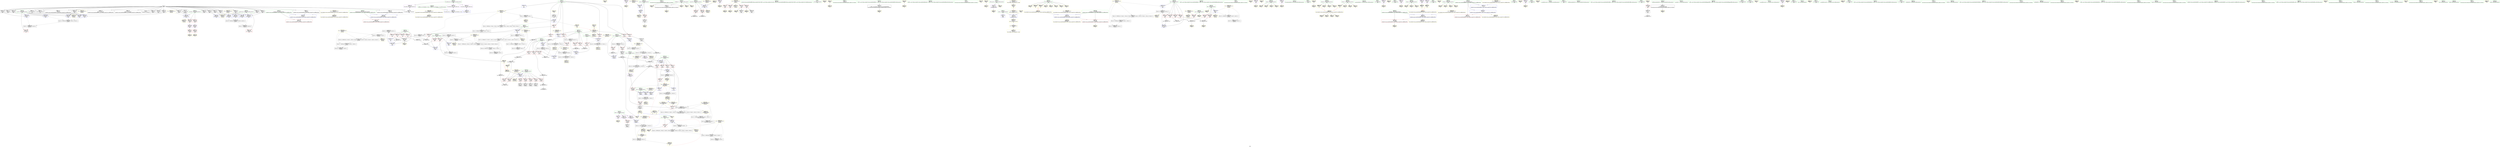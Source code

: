 digraph "SVFG" {
	label="SVFG";

	Node0x55add351c380 [shape=record,color=grey,label="{NodeID: 0\nNullPtr}"];
	Node0x55add351c380 -> Node0x55add3537420[style=solid];
	Node0x55add351c380 -> Node0x55add3537520[style=solid];
	Node0x55add351c380 -> Node0x55add35375f0[style=solid];
	Node0x55add351c380 -> Node0x55add35376c0[style=solid];
	Node0x55add351c380 -> Node0x55add3537790[style=solid];
	Node0x55add351c380 -> Node0x55add3537860[style=solid];
	Node0x55add351c380 -> Node0x55add3537930[style=solid];
	Node0x55add351c380 -> Node0x55add3537a00[style=solid];
	Node0x55add351c380 -> Node0x55add3537ad0[style=solid];
	Node0x55add351c380 -> Node0x55add3537ba0[style=solid];
	Node0x55add351c380 -> Node0x55add3537c70[style=solid];
	Node0x55add351c380 -> Node0x55add3537d40[style=solid];
	Node0x55add351c380 -> Node0x55add3537e10[style=solid];
	Node0x55add351c380 -> Node0x55add3537ee0[style=solid];
	Node0x55add351c380 -> Node0x55add3537fb0[style=solid];
	Node0x55add351c380 -> Node0x55add3538080[style=solid];
	Node0x55add351c380 -> Node0x55add3538150[style=solid];
	Node0x55add351c380 -> Node0x55add3538220[style=solid];
	Node0x55add351c380 -> Node0x55add353cd90[style=solid];
	Node0x55add351c380 -> Node0x55add353ce60[style=solid];
	Node0x55add351c380 -> Node0x55add353cf30[style=solid];
	Node0x55add351c380 -> Node0x55add353d000[style=solid];
	Node0x55add351c380 -> Node0x55add353d0d0[style=solid];
	Node0x55add351c380 -> Node0x55add353d1a0[style=solid];
	Node0x55add351c380 -> Node0x55add353cb70[style=solid];
	Node0x55add3573e40 [shape=record,color=yellow,style=double,label="{NodeID: 526\nCSMU(4V_1)\npts\{13 \}\nCS[]|{<s0>6}}"];
	Node0x55add3573e40:s0 -> Node0x55add3570df0[style=dashed,color=red];
	Node0x55add3568860 [shape=record,color=black,label="{NodeID: 443\nMR_10V_2 = PHI(MR_10V_3, MR_10V_1, MR_10V_3, )\npts\{108 \}\n}"];
	Node0x55add3568860 -> Node0x55add3573820[style=dashed];
	Node0x55add354b580 [shape=record,color=yellow,style=double,label="{NodeID: 360\nARet(90)\nCS[]}"];
	Node0x55add3547350 [shape=record,color=yellow,style=double,label="{NodeID: 277\nAPARM(427)\nCS[]}"];
	Node0x55add353af10 [shape=record,color=red,label="{NodeID: 194\n431\<--214\n\<--retval\nmain\n}"];
	Node0x55add353af10 -> Node0x55add353e000[style=solid];
	Node0x55add3537fb0 [shape=record,color=black,label="{NodeID: 111\n395\<--3\n\<--dummyVal\nmain\n}"];
	Node0x55add3535f20 [shape=record,color=green,label="{NodeID: 28\n411\<--1\n\<--dummyObj\nCan only get source location for instruction, argument, global var or function.}"];
	Node0x55add3570260 [shape=record,color=yellow,style=double,label="{NodeID: 471\n27V_1 = ENCHI(MR_27V_0)\npts\{215 \}\nFun[main]}"];
	Node0x55add3570260 -> Node0x55add3545a20[style=dashed];
	Node0x55add3541400 [shape=record,color=grey,label="{NodeID: 388\n192 = Binary(186, 191, )\n}"];
	Node0x55add3541400 -> Node0x55add3541280[style=solid];
	Node0x55add3548a10 [shape=record,color=yellow,style=double,label="{NodeID: 305\nAPARM(14)\nCS[]}"];
	Node0x55add353c5d0 [shape=record,color=red,label="{NodeID: 222\n502\<--473\nexn\<--exn.slot\n_ZStplIcSt11char_traitsIcESaIcEENSt7__cxx1112basic_stringIT_T0_T1_EERKS8_PKS5_\n}"];
	Node0x55add353e1a0 [shape=record,color=purple,label="{NodeID: 139\n126\<--17\narrayidx2\<--mem\n_Z5solvei\n}"];
	Node0x55add353e1a0 -> Node0x55add3540c70[style=solid];
	Node0x55add35389c0 [shape=record,color=green,label="{NodeID: 56\n216\<--217\nargc.addr\<--argc.addr_field_insensitive\nmain\n}"];
	Node0x55add35389c0 -> Node0x55add353afe0[style=solid];
	Node0x55add35389c0 -> Node0x55add353b0b0[style=solid];
	Node0x55add35389c0 -> Node0x55add3545af0[style=solid];
	Node0x55add35725e0 [shape=record,color=yellow,style=double,label="{NodeID: 499\nRETMU(59V_1)\npts\{474 \}\nFun[_ZStplIcSt11char_traitsIcESaIcEENSt7__cxx1112basic_stringIT_T0_T1_EERKS8_PKS5_]}"];
	Node0x55add3560100 [shape=record,color=black,label="{NodeID: 416\nMR_51V_4 = PHI(MR_51V_2, MR_51V_1, MR_51V_3, MR_51V_1, MR_51V_2, MR_51V_2, MR_51V_3, MR_51V_1, MR_51V_2, MR_51V_2, )\npts\{180000 210000 \}\n}"];
	Node0x55add3560100 -> Node0x55add355e8b0[style=dashed];
	Node0x55add354a0d0 [shape=record,color=yellow,style=double,label="{NodeID: 333\nAPARM(338)\nCS[]}"];
	Node0x55add3545d60 [shape=record,color=blue,label="{NodeID: 250\n226\<--280\nehselector.slot\<--\nmain\n}"];
	Node0x55add3545d60 -> Node0x55add3561a00[style=dashed];
	Node0x55add353f8f0 [shape=record,color=red,label="{NodeID: 167\n333\<--37\n\<--stderr\nmain\n}"];
	Node0x55add353f8f0 -> Node0x55add354a000[style=solid];
	Node0x55add353a290 [shape=record,color=green,label="{NodeID: 84\n350\<--351\n_ZStrsIcSt11char_traitsIcESaIcEERSt13basic_istreamIT_T0_ES7_RNSt7__cxx1112basic_stringIS4_S5_T1_EE\<--_ZStrsIcSt11char_traitsIcESaIcEERSt13basic_istreamIT_T0_ES7_RNSt7__cxx1112basic_stringIS4_S5_T1_EE_field_insensitive\n}"];
	Node0x55add351b290 [shape=record,color=green,label="{NodeID: 1\n7\<--1\n__dso_handle\<--dummyObj\nGlob }"];
	Node0x55add3573f50 [shape=record,color=yellow,style=double,label="{NodeID: 527\nCSMU(20V_5)\npts\{180000 \}\nCS[]|{<s0>6}}"];
	Node0x55add3573f50:s0 -> Node0x55add3571520[style=dashed,color=red];
	Node0x55add3568d60 [shape=record,color=black,label="{NodeID: 444\nMR_12V_2 = PHI(MR_12V_4, MR_12V_1, MR_12V_1, )\npts\{110 \}\n}"];
	Node0x55add3568d60 -> Node0x55add3573900[style=dashed];
	Node0x55add354b610 [shape=record,color=yellow,style=double,label="{NodeID: 361\nARet(485)\nCS[]}"];
	Node0x55add3547420 [shape=record,color=yellow,style=double,label="{NodeID: 278\nAPARM(426)\nCS[]}"];
	Node0x55add353afe0 [shape=record,color=red,label="{NodeID: 195\n263\<--216\n\<--argc.addr\nmain\n}"];
	Node0x55add353afe0 -> Node0x55add3550f10[style=solid];
	Node0x55add3538080 [shape=record,color=black,label="{NodeID: 112\n396\<--3\n\<--dummyVal\nmain\n}"];
	Node0x55add3538080 -> Node0x55add35468c0[style=solid];
	Node0x55add3536020 [shape=record,color=green,label="{NodeID: 29\n489\<--1\n\<--dummyObj\nCan only get source location for instruction, argument, global var or function.}"];
	Node0x55add3570340 [shape=record,color=yellow,style=double,label="{NodeID: 472\n29V_1 = ENCHI(MR_29V_0)\npts\{217 \}\nFun[main]}"];
	Node0x55add3570340 -> Node0x55add3545af0[style=dashed];
	Node0x55add3541580 [shape=record,color=grey,label="{NodeID: 389\n190 = Binary(187, 189, )\n}"];
	Node0x55add3541580 -> Node0x55add3548530[style=solid];
	Node0x55add3548ae0 [shape=record,color=yellow,style=double,label="{NodeID: 306\nAPARM(91)\nCS[]}"];
	Node0x55add353c6a0 [shape=record,color=red,label="{NodeID: 223\n503\<--475\nsel\<--ehselector.slot\n_ZStplIcSt11char_traitsIcESaIcEENSt7__cxx1112basic_stringIT_T0_T1_EERKS8_PKS5_\n}"];
	Node0x55add353e270 [shape=record,color=purple,label="{NodeID: 140\n132\<--17\narrayidx4\<--mem\n_Z5solvei\n}"];
	Node0x55add353e270 -> Node0x55add3544ec0[style=solid];
	Node0x55add3538a90 [shape=record,color=green,label="{NodeID: 57\n218\<--219\nargv.addr\<--argv.addr_field_insensitive\nmain\n}"];
	Node0x55add3538a90 -> Node0x55add353b180[style=solid];
	Node0x55add3538a90 -> Node0x55add353b250[style=solid];
	Node0x55add3538a90 -> Node0x55add3545bc0[style=solid];
	Node0x55add35726c0 [shape=record,color=yellow,style=double,label="{NodeID: 500\nRETMU(61V_1)\npts\{476 \}\nFun[_ZStplIcSt11char_traitsIcESaIcEENSt7__cxx1112basic_stringIT_T0_T1_EERKS8_PKS5_]}"];
	Node0x55add3560600 [shape=record,color=black,label="{NodeID: 417\nMR_16V_5 = PHI(MR_16V_6, MR_16V_4, )\npts\{114 \}\n}"];
	Node0x55add3560600 -> Node0x55add3540790[style=dashed];
	Node0x55add3560600 -> Node0x55add3540860[style=dashed];
	Node0x55add3560600 -> Node0x55add3540930[style=dashed];
	Node0x55add3560600 -> Node0x55add3545610[style=dashed];
	Node0x55add3560600 -> Node0x55add3566f60[style=dashed];
	Node0x55add354a1a0 [shape=record,color=yellow,style=double,label="{NodeID: 334\nAPARM(334)\nCS[]}"];
	Node0x55add3545e30 [shape=record,color=blue,label="{NodeID: 251\n224\<--285\nexn.slot\<--\nmain\n}"];
	Node0x55add3545e30 -> Node0x55add356b060[style=dashed];
	Node0x55add353f9c0 [shape=record,color=red,label="{NodeID: 168\n425\<--37\n\<--stderr\nmain\n}"];
	Node0x55add353f9c0 -> Node0x55add3547280[style=solid];
	Node0x55add353a390 [shape=record,color=green,label="{NodeID: 85\n353\<--354\n_ZNKSt7__cxx1112basic_stringIcSt11char_traitsIcESaIcEE4sizeEv\<--_ZNKSt7__cxx1112basic_stringIcSt11char_traitsIcESaIcEE4sizeEv_field_insensitive\n}"];
	Node0x55add3524cf0 [shape=record,color=green,label="{NodeID: 2\n9\<--1\n\<--dummyObj\nCan only get source location for instruction, argument, global var or function.}"];
	Node0x55add3574030 [shape=record,color=yellow,style=double,label="{NodeID: 528\nCSMU(22V_4)\npts\{210000 \}\nCS[]|{<s0>6}}"];
	Node0x55add3574030:s0 -> Node0x55add3571600[style=dashed,color=red];
	Node0x55add3569260 [shape=record,color=black,label="{NodeID: 445\nMR_14V_2 = PHI(MR_14V_3, MR_14V_1, MR_14V_1, )\npts\{112 \}\n}"];
	Node0x55add3569260 -> Node0x55add35739e0[style=dashed];
	Node0x55add354b6a0 [shape=record,color=yellow,style=double,label="{NodeID: 362\nARet(271)\nCS[]}"];
	Node0x55add35474f0 [shape=record,color=yellow,style=double,label="{NodeID: 279\nAPARM(319)\nCS[]}"];
	Node0x55add353b0b0 [shape=record,color=red,label="{NodeID: 196\n292\<--216\n\<--argc.addr\nmain\n}"];
	Node0x55add353b0b0 -> Node0x55add3542900[style=solid];
	Node0x55add3538150 [shape=record,color=black,label="{NodeID: 113\n398\<--3\n\<--dummyVal\nmain\n}"];
	Node0x55add3538150 -> Node0x55add3546990[style=solid];
	Node0x55add3536120 [shape=record,color=green,label="{NodeID: 30\n4\<--6\n_ZStL8__ioinit\<--_ZStL8__ioinit_field_insensitive\nGlob }"];
	Node0x55add3536120 -> Node0x55add353e0d0[style=solid];
	Node0x55add3536120 -> Node0x55add3548600[style=solid];
	Node0x55add3570420 [shape=record,color=yellow,style=double,label="{NodeID: 473\n31V_1 = ENCHI(MR_31V_0)\npts\{219 \}\nFun[main]}"];
	Node0x55add3570420 -> Node0x55add3545bc0[style=dashed];
	Node0x55add3541700 [shape=record,color=grey,label="{NodeID: 390\n189 = Binary(142, 188, )\n}"];
	Node0x55add3541700 -> Node0x55add3541580[style=solid];
	Node0x55add3548bb0 [shape=record,color=yellow,style=double,label="{NodeID: 307\nAPARM(15)\nCS[]}"];
	Node0x55add353c770 [shape=record,color=blue,label="{NodeID: 224\n8\<--9\n_ZL2pi\<--\nGlob }"];
	Node0x55add353e340 [shape=record,color=purple,label="{NodeID: 141\n120\<--19\narrayidx\<--ismem\n_Z5solvei\n}"];
	Node0x55add353e340 -> Node0x55add3540ba0[style=solid];
	Node0x55add3538b60 [shape=record,color=green,label="{NodeID: 58\n220\<--221\nFN\<--FN_field_insensitive\nmain\n}"];
	Node0x55add3538b60 -> Node0x55add3547760[style=solid];
	Node0x55add3538b60 -> Node0x55add3547d10[style=solid];
	Node0x55add3538b60 -> Node0x55add3547f80[style=solid];
	Node0x55add3538b60 -> Node0x55add35494a0[style=solid];
	Node0x55add3538b60 -> Node0x55add3549f30[style=solid];
	Node0x55add3538b60 -> Node0x55add354b040[style=solid];
	Node0x55add3538b60 -> Node0x55add354b110[style=solid];
	Node0x55add3538b60 -> Node0x55add354b1e0[style=solid];
	Node0x55add35727a0 [shape=record,color=yellow,style=double,label="{NodeID: 501\nRETMU(24V_1)\npts\{1 \}\nFun[main]}"];
	Node0x55add3560b00 [shape=record,color=black,label="{NodeID: 418\nMR_18V_5 = PHI(MR_18V_6, MR_18V_4, )\npts\{116 \}\n}"];
	Node0x55add3560b00 -> Node0x55add3540a00[style=dashed];
	Node0x55add3560b00 -> Node0x55add3540ad0[style=dashed];
	Node0x55add3560b00 -> Node0x55add35456e0[style=dashed];
	Node0x55add3560b00 -> Node0x55add3567460[style=dashed];
	Node0x55add354a270 [shape=record,color=yellow,style=double,label="{NodeID: 335\nAPARM(337)\nCS[]}"];
	Node0x55add3545f00 [shape=record,color=blue,label="{NodeID: 252\n226\<--287\nehselector.slot\<--\nmain\n}"];
	Node0x55add3545f00 -> Node0x55add356b560[style=dashed];
	Node0x55add353fa90 [shape=record,color=red,label="{NodeID: 169\n207\<--103\n\<--retval\n_Z5solvei\n}"];
	Node0x55add353fa90 -> Node0x55add353db20[style=solid];
	Node0x55add353a490 [shape=record,color=green,label="{NodeID: 86\n369\<--370\n_ZNSt7__cxx1112basic_stringIcSt11char_traitsIcESaIcEEixEm\<--_ZNSt7__cxx1112basic_stringIcSt11char_traitsIcESaIcEEixEm_field_insensitive\n}"];
	Node0x55add3525400 [shape=record,color=green,label="{NodeID: 3\n12\<--1\n\<--dummyObj\nCan only get source location for instruction, argument, global var or function.}"];
	Node0x55add3574110 [shape=record,color=yellow,style=double,label="{NodeID: 529\nCSMU(4V_3)\npts\{13 \}\nCS[]|{<s0>36}}"];
	Node0x55add3574110:s0 -> Node0x55add3570df0[style=dashed,color=red];
	Node0x55add3569760 [shape=record,color=black,label="{NodeID: 446\nMR_16V_2 = PHI(MR_16V_3, MR_16V_1, MR_16V_1, )\npts\{114 \}\n}"];
	Node0x55add3569760 -> Node0x55add3573ac0[style=dashed];
	Node0x55add354b730 [shape=record,color=yellow,style=double,label="{NodeID: 363\nARet(300)\nCS[]}"];
	Node0x55add35475c0 [shape=record,color=yellow,style=double,label="{NodeID: 280\nAPARM(321)\nCS[]}"];
	Node0x55add353b180 [shape=record,color=red,label="{NodeID: 197\n266\<--218\n\<--argv.addr\nmain\n}"];
	Node0x55add353b180 -> Node0x55add353f0d0[style=solid];
	Node0x55add3538220 [shape=record,color=black,label="{NodeID: 114\n437\<--3\nlpad.val\<--dummyVal\nmain\n}"];
	Node0x55add3536220 [shape=record,color=green,label="{NodeID: 31\n8\<--10\n_ZL2pi\<--_ZL2pi_field_insensitive\nGlob }"];
	Node0x55add3536220 -> Node0x55add353c770[style=solid];
	Node0x55add3536220 -> Node0x55add353cc70[style=solid];
	Node0x55add3570500 [shape=record,color=yellow,style=double,label="{NodeID: 474\n33V_1 = ENCHI(MR_33V_0)\npts\{225 \}\nFun[main]}"];
	Node0x55add3570500 -> Node0x55add3545c90[style=dashed];
	Node0x55add3570500 -> Node0x55add3545e30[style=dashed];
	Node0x55add3570500 -> Node0x55add3546580[style=dashed];
	Node0x55add3570500 -> Node0x55add3546720[style=dashed];
	Node0x55add3570500 -> Node0x55add35468c0[style=dashed];
	Node0x55add3570500 -> Node0x55add3572c30[style=dashed];
	Node0x55add3541880 [shape=record,color=grey,label="{NodeID: 391\n177 = Binary(176, 178, )\n}"];
	Node0x55add3541880 -> Node0x55add35456e0[style=solid];
	Node0x55add3548c80 [shape=record,color=yellow,style=double,label="{NodeID: 308\nAPARM(7)\nCS[]}"];
	Node0x55add353c870 [shape=record,color=blue,label="{NodeID: 225\n11\<--12\nn\<--\nGlob }"];
	Node0x55add353c870 -> Node0x55add3570180[style=dashed];
	Node0x55add353e410 [shape=record,color=purple,label="{NodeID: 142\n136\<--19\narrayidx6\<--ismem\n_Z5solvei\n}"];
	Node0x55add353e410 -> Node0x55add3544f90[style=solid];
	Node0x55add3538c30 [shape=record,color=green,label="{NodeID: 59\n222\<--223\nref.tmp\<--ref.tmp_field_insensitive\nmain\n}"];
	Node0x55add3538c30 -> Node0x55add3547900[style=solid];
	Node0x55add3538c30 -> Node0x55add3549230[style=solid];
	Node0x55add3538c30 -> Node0x55add3549300[style=solid];
	Node0x55add3538c30 -> Node0x55add35497e0[style=solid];
	Node0x55add35728b0 [shape=record,color=yellow,style=double,label="{NodeID: 502\nRETMU(4V_2)\npts\{13 \}\nFun[main]}"];
	Node0x55add3561000 [shape=record,color=black,label="{NodeID: 419\nMR_4V_6 = PHI(MR_4V_5, MR_4V_1, )\npts\{13 \}\n}"];
	Node0x55add354a340 [shape=record,color=yellow,style=double,label="{NodeID: 336\nAPARM(345)\nCS[]}"];
	Node0x55add3545fd0 [shape=record,color=blue,label="{NodeID: 253\n232\<--12\nshift\<--\nmain\n}"];
	Node0x55add3545fd0 -> Node0x55add353b4c0[style=dashed];
	Node0x55add3545fd0 -> Node0x55add353b590[style=dashed];
	Node0x55add3545fd0 -> Node0x55add356ba60[style=dashed];
	Node0x55add3545fd0 -> Node0x55add3572df0[style=dashed];
	Node0x55add353fb60 [shape=record,color=red,label="{NodeID: 170\n118\<--105\n\<--x.addr\n_Z5solvei\n}"];
	Node0x55add353fb60 -> Node0x55add353d570[style=solid];
	Node0x55add353a590 [shape=record,color=green,label="{NodeID: 87\n412\<--413\nllvm.memset.p0i8.i64\<--llvm.memset.p0i8.i64_field_insensitive\n}"];
	Node0x55add3525490 [shape=record,color=green,label="{NodeID: 4\n22\<--1\n.str\<--dummyObj\nGlob }"];
	Node0x55add3574270 [shape=record,color=yellow,style=double,label="{NodeID: 530\nCSMU(51V_2)\npts\{180000 210000 \}\nCS[]|{<s0>36|<s1>36}}"];
	Node0x55add3574270:s0 -> Node0x55add3571520[style=dashed,color=red];
	Node0x55add3574270:s1 -> Node0x55add3571600[style=dashed,color=red];
	Node0x55add3569c60 [shape=record,color=black,label="{NodeID: 447\nMR_18V_2 = PHI(MR_18V_3, MR_18V_1, MR_18V_1, )\npts\{116 \}\n}"];
	Node0x55add3569c60 -> Node0x55add3573ba0[style=dashed];
	Node0x55add354b7c0 [shape=record,color=yellow,style=double,label="{NodeID: 364\nARet(308)\nCS[]}"];
	Node0x55add354b7c0 -> Node0x55add3548120[style=solid];
	Node0x55add3547690 [shape=record,color=yellow,style=double,label="{NodeID: 281\nAPARM(320)\nCS[]}"];
	Node0x55add353b250 [shape=record,color=red,label="{NodeID: 198\n296\<--218\n\<--argv.addr\nmain\n}"];
	Node0x55add353b250 -> Node0x55add353f1a0[style=solid];
	Node0x55add353cd90 [shape=record,color=black,label="{NodeID: 115\n438\<--3\nlpad.val55\<--dummyVal\nmain\n}"];
	Node0x55add3536320 [shape=record,color=green,label="{NodeID: 32\n11\<--13\nn\<--n_field_insensitive\nGlob }"];
	Node0x55add3536320 -> Node0x55add353f270[style=solid];
	Node0x55add3536320 -> Node0x55add353f340[style=solid];
	Node0x55add3536320 -> Node0x55add353f410[style=solid];
	Node0x55add3536320 -> Node0x55add353f4e0[style=solid];
	Node0x55add3536320 -> Node0x55add353f5b0[style=solid];
	Node0x55add3536320 -> Node0x55add353f680[style=solid];
	Node0x55add3536320 -> Node0x55add353c870[style=solid];
	Node0x55add3536320 -> Node0x55add3546170[style=solid];
	Node0x55add35705e0 [shape=record,color=yellow,style=double,label="{NodeID: 475\n35V_1 = ENCHI(MR_35V_0)\npts\{227 \}\nFun[main]}"];
	Node0x55add35705e0 -> Node0x55add3545d60[style=dashed];
	Node0x55add35705e0 -> Node0x55add3545f00[style=dashed];
	Node0x55add35705e0 -> Node0x55add3546650[style=dashed];
	Node0x55add35705e0 -> Node0x55add35467f0[style=dashed];
	Node0x55add35705e0 -> Node0x55add3546990[style=dashed];
	Node0x55add35705e0 -> Node0x55add3572d10[style=dashed];
	Node0x55add3541a00 [shape=record,color=grey,label="{NodeID: 392\n377 = Binary(142, 376, )\n}"];
	Node0x55add3541a00 -> Node0x55add3541b80[style=solid];
	Node0x55add3548d50 [shape=record,color=yellow,style=double,label="{NodeID: 309\nAPARM(464)\nCS[]}"];
	Node0x55add353c970 [shape=record,color=blue,label="{NodeID: 226\n544\<--47\nllvm.global_ctors_0\<--\nGlob }"];
	Node0x55add353e4e0 [shape=record,color=purple,label="{NodeID: 143\n407\<--19\n\<--ismem\nmain\n}"];
	Node0x55add353e4e0 -> Node0x55add354aa90[style=solid];
	Node0x55add3538d00 [shape=record,color=green,label="{NodeID: 60\n224\<--225\nexn.slot\<--exn.slot_field_insensitive\nmain\n}"];
	Node0x55add3538d00 -> Node0x55add353b320[style=solid];
	Node0x55add3538d00 -> Node0x55add3545c90[style=solid];
	Node0x55add3538d00 -> Node0x55add3545e30[style=solid];
	Node0x55add3538d00 -> Node0x55add3546580[style=solid];
	Node0x55add3538d00 -> Node0x55add3546720[style=solid];
	Node0x55add3538d00 -> Node0x55add35468c0[style=solid];
	Node0x55add3572990 [shape=record,color=yellow,style=double,label="{NodeID: 503\nRETMU(27V_3)\npts\{215 \}\nFun[main]}"];
	Node0x55add3561500 [shape=record,color=black,label="{NodeID: 420\nMR_33V_7 = PHI(MR_33V_6, MR_33V_8, )\npts\{225 \}\n}"];
	Node0x55add3561500 -> Node0x55add353b320[style=dashed];
	Node0x55add354a410 [shape=record,color=yellow,style=double,label="{NodeID: 337\nAPARM(344)\nCS[]}"];
	Node0x55add35460a0 [shape=record,color=blue,label="{NodeID: 254\n240\<--142\ntest\<--\nmain\n}"];
	Node0x55add35460a0 -> Node0x55add3564730[style=dashed];
	Node0x55add353fc30 [shape=record,color=red,label="{NodeID: 171\n124\<--105\n\<--x.addr\n_Z5solvei\n}"];
	Node0x55add353fc30 -> Node0x55add353d710[style=solid];
	Node0x55add353a690 [shape=record,color=green,label="{NodeID: 88\n446\<--447\n__gxx_personality_v0\<--__gxx_personality_v0_field_insensitive\n}"];
	Node0x55add3524e70 [shape=record,color=green,label="{NodeID: 5\n24\<--1\n.str.3\<--dummyObj\nGlob }"];
	Node0x55add3574380 [shape=record,color=yellow,style=double,label="{NodeID: 531\nCSMU(2V_1)\npts\{10 \}\nCS[]|{<s0>47}}"];
	Node0x55add3574380:s0 -> Node0x55add355efc0[style=dashed,color=red];
	Node0x55add356a160 [shape=record,color=black,label="{NodeID: 448\nMR_20V_2 = PHI(MR_20V_5, MR_20V_1, MR_20V_3, )\npts\{180000 \}\n}"];
	Node0x55add356a160 -> Node0x55add3573c80[style=dashed];
	Node0x55add354b850 [shape=record,color=yellow,style=double,label="{NodeID: 365\nARet(319)\nCS[]}"];
	Node0x55add354b850 -> Node0x55add35474f0[style=solid];
	Node0x55add3547760 [shape=record,color=yellow,style=double,label="{NodeID: 282\nAPARM(220)\nCS[]}"];
	Node0x55add353b320 [shape=record,color=red,label="{NodeID: 199\n435\<--224\nexn\<--exn.slot\nmain\n}"];
	Node0x55add353ce60 [shape=record,color=black,label="{NodeID: 116\n492\<--3\n\<--dummyVal\n_ZStplIcSt11char_traitsIcESaIcEENSt7__cxx1112basic_stringIT_T0_T1_EERKS8_PKS5_\n}"];
	Node0x55add3536420 [shape=record,color=green,label="{NodeID: 33\n14\<--16\n_Z1aB5cxx11\<--_Z1aB5cxx11_field_insensitive\nGlob }"];
	Node0x55add3536420 -> Node0x55add353d270[style=solid];
	Node0x55add3536420 -> Node0x55add3548a10[style=solid];
	Node0x55add3536420 -> Node0x55add354a5b0[style=solid];
	Node0x55add3536420 -> Node0x55add354a680[style=solid];
	Node0x55add3536420 -> Node0x55add354a750[style=solid];
	Node0x55add35706c0 [shape=record,color=yellow,style=double,label="{NodeID: 476\n37V_1 = ENCHI(MR_37V_0)\npts\{233 \}\nFun[main]}"];
	Node0x55add35706c0 -> Node0x55add3545fd0[style=dashed];
	Node0x55add35706c0 -> Node0x55add3561f00[style=dashed];
	Node0x55add35706c0 -> Node0x55add356ba60[style=dashed];
	Node0x55add3541b80 [shape=record,color=grey,label="{NodeID: 393\n379 = Binary(378, 377, )\n}"];
	Node0x55add3541b80 -> Node0x55add35464b0[style=solid];
	Node0x55add3548e20 [shape=record,color=yellow,style=double,label="{NodeID: 310\nAPARM(480)\nCS[]}"];
	Node0x55add353ca70 [shape=record,color=blue,label="{NodeID: 227\n545\<--48\nllvm.global_ctors_1\<--_GLOBAL__sub_I_dzhulgakov_3_0.cpp\nGlob }"];
	Node0x55add353e5b0 [shape=record,color=purple,label="{NodeID: 144\n256\<--22\n\<--.str\nmain\n}"];
	Node0x55add353e5b0 -> Node0x55add3547830[style=solid];
	Node0x55add3538dd0 [shape=record,color=green,label="{NodeID: 61\n226\<--227\nehselector.slot\<--ehselector.slot_field_insensitive\nmain\n}"];
	Node0x55add3538dd0 -> Node0x55add353b3f0[style=solid];
	Node0x55add3538dd0 -> Node0x55add3545d60[style=solid];
	Node0x55add3538dd0 -> Node0x55add3545f00[style=solid];
	Node0x55add3538dd0 -> Node0x55add3546650[style=solid];
	Node0x55add3538dd0 -> Node0x55add35467f0[style=solid];
	Node0x55add3538dd0 -> Node0x55add3546990[style=solid];
	Node0x55add3572a70 [shape=record,color=yellow,style=double,label="{NodeID: 504\nRETMU(29V_2)\npts\{217 \}\nFun[main]}"];
	Node0x55add3561a00 [shape=record,color=black,label="{NodeID: 421\nMR_35V_7 = PHI(MR_35V_6, MR_35V_8, )\npts\{227 \}\n}"];
	Node0x55add3561a00 -> Node0x55add353b3f0[style=dashed];
	Node0x55add354a4e0 [shape=record,color=yellow,style=double,label="{NodeID: 338\nAPARM(36)\nCS[]}"];
	Node0x55add3546170 [shape=record,color=blue,label="{NodeID: 255\n11\<--355\nn\<--conv\nmain\n}"];
	Node0x55add3546170 -> Node0x55add353f680[style=dashed];
	Node0x55add3546170 -> Node0x55add3518340[style=dashed];
	Node0x55add3546170 -> Node0x55add3564230[style=dashed];
	Node0x55add3546170 -> Node0x55add3574110[style=dashed];
	Node0x55add353fd00 [shape=record,color=red,label="{NodeID: 172\n130\<--105\n\<--x.addr\n_Z5solvei\n}"];
	Node0x55add353fd00 -> Node0x55add353d7e0[style=solid];
	Node0x55add353a790 [shape=record,color=green,label="{NodeID: 89\n467\<--468\n__lhs.addr\<--__lhs.addr_field_insensitive\n_ZStplIcSt11char_traitsIcESaIcEENSt7__cxx1112basic_stringIT_T0_T1_EERKS8_PKS5_\n}"];
	Node0x55add353a790 -> Node0x55add353c360[style=solid];
	Node0x55add353a790 -> Node0x55add3546da0[style=solid];
	Node0x55add3524f00 [shape=record,color=green,label="{NodeID: 6\n26\<--1\n.str.4\<--dummyObj\nGlob }"];
	Node0x55add35744e0 [shape=record,color=yellow,style=double,label="{NodeID: 532\n20V_6 = CSCHI(MR_20V_5)\npts\{180000 \}\nCS[]}"];
	Node0x55add35744e0 -> Node0x55add353ad70[style=dashed];
	Node0x55add35744e0 -> Node0x55add35457b0[style=dashed];
	Node0x55add356a660 [shape=record,color=black,label="{NodeID: 449\nMR_22V_2 = PHI(MR_22V_4, MR_22V_1, MR_22V_3, )\npts\{210000 \}\n}"];
	Node0x55add356a660 -> Node0x55add3573d60[style=dashed];
	Node0x55add354b8e0 [shape=record,color=yellow,style=double,label="{NodeID: 366\nARet(334)\nCS[]}"];
	Node0x55add354b8e0 -> Node0x55add354a1a0[style=solid];
	Node0x55add3547830 [shape=record,color=yellow,style=double,label="{NodeID: 283\nAPARM(256)\nCS[]}"];
	Node0x55add353b3f0 [shape=record,color=red,label="{NodeID: 200\n436\<--226\nsel\<--ehselector.slot\nmain\n}"];
	Node0x55add353cf30 [shape=record,color=black,label="{NodeID: 117\n493\<--3\n\<--dummyVal\n_ZStplIcSt11char_traitsIcESaIcEENSt7__cxx1112basic_stringIT_T0_T1_EERKS8_PKS5_\n}"];
	Node0x55add353cf30 -> Node0x55add35470e0[style=solid];
	Node0x55add3536520 [shape=record,color=green,label="{NodeID: 34\n17\<--18\nmem\<--mem_field_insensitive\nGlob }"];
	Node0x55add3536520 -> Node0x55add353e1a0[style=solid];
	Node0x55add3536520 -> Node0x55add353e270[style=solid];
	Node0x55add35707a0 [shape=record,color=yellow,style=double,label="{NodeID: 477\n39V_1 = ENCHI(MR_39V_0)\npts\{239 \}\nFun[main]}"];
	Node0x55add35707a0 -> Node0x55add353b660[style=dashed];
	Node0x55add35707a0 -> Node0x55add3572ed0[style=dashed];
	Node0x55add3541d00 [shape=record,color=grey,label="{NodeID: 394\n344 = Binary(342, 343, )\n}"];
	Node0x55add3541d00 -> Node0x55add354a410[style=solid];
	Node0x55add3548ef0 [shape=record,color=yellow,style=double,label="{NodeID: 311\nAPARM(464)\nCS[]}"];
	Node0x55add353cb70 [shape=record,color=blue, style = dotted,label="{NodeID: 228\n546\<--3\nllvm.global_ctors_2\<--dummyVal\nGlob }"];
	Node0x55add353e680 [shape=record,color=purple,label="{NodeID: 145\n299\<--24\n\<--.str.3\nmain\n}"];
	Node0x55add353e680 -> Node0x55add3549a50[style=solid];
	Node0x55add3538ea0 [shape=record,color=green,label="{NodeID: 62\n228\<--229\nref.tmp1\<--ref.tmp1_field_insensitive\nmain\n}"];
	Node0x55add3538ea0 -> Node0x55add35479d0[style=solid];
	Node0x55add3538ea0 -> Node0x55add3549570[style=solid];
	Node0x55add3538ea0 -> Node0x55add3549640[style=solid];
	Node0x55add3572b50 [shape=record,color=yellow,style=double,label="{NodeID: 505\nRETMU(31V_2)\npts\{219 \}\nFun[main]}"];
	Node0x55add3561f00 [shape=record,color=black,label="{NodeID: 422\nMR_37V_4 = PHI(MR_37V_3, MR_37V_1, )\npts\{233 \}\n}"];
	Node0x55add354a5b0 [shape=record,color=yellow,style=double,label="{NodeID: 339\nAPARM(14)\nCS[]}"];
	Node0x55add3546240 [shape=record,color=blue,label="{NodeID: 256\n242\<--12\nmask\<--\nmain\n}"];
	Node0x55add3546240 -> Node0x55add355ede0[style=dashed];
	Node0x55add353fdd0 [shape=record,color=red,label="{NodeID: 173\n134\<--105\n\<--x.addr\n_Z5solvei\n}"];
	Node0x55add353fdd0 -> Node0x55add353d8b0[style=solid];
	Node0x55add353a860 [shape=record,color=green,label="{NodeID: 90\n469\<--470\n__rhs.addr\<--__rhs.addr_field_insensitive\n_ZStplIcSt11char_traitsIcESaIcEENSt7__cxx1112basic_stringIT_T0_T1_EERKS8_PKS5_\n}"];
	Node0x55add353a860 -> Node0x55add353c430[style=solid];
	Node0x55add353a860 -> Node0x55add3546e70[style=solid];
	Node0x55add3525980 [shape=record,color=green,label="{NodeID: 7\n28\<--1\n.str.5\<--dummyObj\nGlob }"];
	Node0x55add3574640 [shape=record,color=yellow,style=double,label="{NodeID: 533\n22V_5 = CSCHI(MR_22V_4)\npts\{210000 \}\nCS[]}"];
	Node0x55add3574640 -> Node0x55add3567e60[style=dashed];
	Node0x55add356ab60 [shape=record,color=black,label="{NodeID: 450\nMR_4V_5 = PHI(MR_4V_1, MR_4V_4, MR_4V_1, MR_4V_1, )\npts\{13 \}\n}"];
	Node0x55add356ab60 -> Node0x55add3561000[style=dashed];
	Node0x55add354b970 [shape=record,color=yellow,style=double,label="{NodeID: 367\nARet(339)\nCS[]}"];
	Node0x55add3547900 [shape=record,color=yellow,style=double,label="{NodeID: 284\nAPARM(222)\nCS[]}"];
	Node0x55add353b4c0 [shape=record,color=red,label="{NodeID: 201\n336\<--232\n\<--shift\nmain\n}"];
	Node0x55add353b4c0 -> Node0x55add3541e80[style=solid];
	Node0x55add353d000 [shape=record,color=black,label="{NodeID: 118\n495\<--3\n\<--dummyVal\n_ZStplIcSt11char_traitsIcESaIcEENSt7__cxx1112basic_stringIT_T0_T1_EERKS8_PKS5_\n}"];
	Node0x55add353d000 -> Node0x55add35471b0[style=solid];
	Node0x55add3536620 [shape=record,color=green,label="{NodeID: 35\n19\<--21\nismem\<--ismem_field_insensitive\nGlob }"];
	Node0x55add3536620 -> Node0x55add353e340[style=solid];
	Node0x55add3536620 -> Node0x55add353e410[style=solid];
	Node0x55add3536620 -> Node0x55add353e4e0[style=solid];
	Node0x55add3570880 [shape=record,color=yellow,style=double,label="{NodeID: 478\n41V_1 = ENCHI(MR_41V_0)\npts\{241 \}\nFun[main]}"];
	Node0x55add3570880 -> Node0x55add35460a0[style=dashed];
	Node0x55add3570880 -> Node0x55add3518840[style=dashed];
	Node0x55add3570880 -> Node0x55add3562400[style=dashed];
	Node0x55add3570880 -> Node0x55add356bf60[style=dashed];
	Node0x55add3541e80 [shape=record,color=grey,label="{NodeID: 395\n337 = Binary(335, 336, )\n}"];
	Node0x55add3541e80 -> Node0x55add354a270[style=solid];
	Node0x55add3548fc0 [shape=record,color=yellow,style=double,label="{NodeID: 312\nAPARM(484)\nCS[]}"];
	Node0x55add353cc70 [shape=record,color=blue,label="{NodeID: 229\n8\<--76\n_ZL2pi\<--call\n__cxx_global_var_init.1\n}"];
	Node0x55add353cc70 -> Node0x55add35716e0[style=dashed];
	Node0x55add353e750 [shape=record,color=purple,label="{NodeID: 146\n304\<--26\n\<--.str.4\nmain\n}"];
	Node0x55add353e750 -> Node0x55add3547de0[style=solid];
	Node0x55add3538f70 [shape=record,color=green,label="{NodeID: 63\n230\<--231\nref.tmp2\<--ref.tmp2_field_insensitive\nmain\n}"];
	Node0x55add3538f70 -> Node0x55add3547b70[style=solid];
	Node0x55add3538f70 -> Node0x55add35493d0[style=solid];
	Node0x55add3538f70 -> Node0x55add3549710[style=solid];
	Node0x55add3538f70 -> Node0x55add35498b0[style=solid];
	Node0x55add3572c30 [shape=record,color=yellow,style=double,label="{NodeID: 506\nRETMU(33V_1)\npts\{225 \}\nFun[main]}"];
	Node0x55add3562400 [shape=record,color=black,label="{NodeID: 423\nMR_41V_7 = PHI(MR_41V_6, MR_41V_1, )\npts\{241 \}\n}"];
	Node0x55add354a680 [shape=record,color=yellow,style=double,label="{NodeID: 340\nAPARM(14)\nCS[]}"];
	Node0x55add3546310 [shape=record,color=blue,label="{NodeID: 257\n244\<--12\ni\<--\nmain\n}"];
	Node0x55add3546310 -> Node0x55add355eed0[style=dashed];
	Node0x55add353fea0 [shape=record,color=red,label="{NodeID: 174\n139\<--105\n\<--x.addr\n_Z5solvei\n}"];
	Node0x55add353fea0 -> Node0x55add3550c10[style=solid];
	Node0x55add353a930 [shape=record,color=green,label="{NodeID: 91\n471\<--472\nnrvo\<--nrvo_field_insensitive\n_ZStplIcSt11char_traitsIcESaIcEENSt7__cxx1112basic_stringIT_T0_T1_EERKS8_PKS5_\n}"];
	Node0x55add353a930 -> Node0x55add353c500[style=solid];
	Node0x55add353a930 -> Node0x55add3546f40[style=solid];
	Node0x55add353a930 -> Node0x55add3547010[style=solid];
	Node0x55add3525a10 [shape=record,color=green,label="{NodeID: 8\n30\<--1\nstdin\<--dummyObj\nGlob }"];
	Node0x55add3574720 [shape=record,color=yellow,style=double,label="{NodeID: 534\n51V_3 = CSCHI(MR_51V_2)\npts\{180000 210000 \}\nCS[]}"];
	Node0x55add3574720 -> Node0x55add3560100[style=dashed];
	Node0x55add3574720 -> Node0x55add3566030[style=dashed];
	Node0x55add356b060 [shape=record,color=black,label="{NodeID: 451\nMR_33V_6 = PHI(MR_33V_3, MR_33V_5, MR_33V_4, MR_33V_2, )\npts\{225 \}\n}"];
	Node0x55add356b060 -> Node0x55add3561500[style=dashed];
	Node0x55add354ba00 [shape=record,color=yellow,style=double,label="{NodeID: 368\nARet(346)\nCS[]}"];
	Node0x55add35479d0 [shape=record,color=yellow,style=double,label="{NodeID: 285\nAPARM(228)\nCS[]}"];
	Node0x55add353b590 [shape=record,color=red,label="{NodeID: 202\n343\<--232\n\<--shift\nmain\n}"];
	Node0x55add353b590 -> Node0x55add3541d00[style=solid];
	Node0x55add353d0d0 [shape=record,color=black,label="{NodeID: 119\n504\<--3\nlpad.val\<--dummyVal\n_ZStplIcSt11char_traitsIcESaIcEENSt7__cxx1112basic_stringIT_T0_T1_EERKS8_PKS5_\n}"];
	Node0x55add3536720 [shape=record,color=green,label="{NodeID: 36\n46\<--50\nllvm.global_ctors\<--llvm.global_ctors_field_insensitive\nGlob }"];
	Node0x55add3536720 -> Node0x55add353edd0[style=solid];
	Node0x55add3536720 -> Node0x55add353eed0[style=solid];
	Node0x55add3536720 -> Node0x55add353efd0[style=solid];
	Node0x55add3570960 [shape=record,color=yellow,style=double,label="{NodeID: 479\n43V_1 = ENCHI(MR_43V_0)\npts\{243 \}\nFun[main]}"];
	Node0x55add3570960 -> Node0x55add3518930[style=dashed];
	Node0x55add3570960 -> Node0x55add3562900[style=dashed];
	Node0x55add3570960 -> Node0x55add3564c30[style=dashed];
	Node0x55add3570960 -> Node0x55add356c460[style=dashed];
	Node0x55add3542000 [shape=record,color=grey,label="{NodeID: 396\n143 = Binary(141, 142, )\n}"];
	Node0x55add3542000 -> Node0x55add3550c10[style=solid];
	Node0x55add3549090 [shape=record,color=yellow,style=double,label="{NodeID: 313\nAPARM(464)\nCS[]}"];
	Node0x55add3544d60 [shape=record,color=blue,label="{NodeID: 230\n105\<--102\nx.addr\<--x\n_Z5solvei\n}"];
	Node0x55add3544d60 -> Node0x55add353fb60[style=dashed];
	Node0x55add3544d60 -> Node0x55add353fc30[style=dashed];
	Node0x55add3544d60 -> Node0x55add353fd00[style=dashed];
	Node0x55add3544d60 -> Node0x55add353fdd0[style=dashed];
	Node0x55add3544d60 -> Node0x55add353fea0[style=dashed];
	Node0x55add3544d60 -> Node0x55add353ff70[style=dashed];
	Node0x55add3544d60 -> Node0x55add3540040[style=dashed];
	Node0x55add3544d60 -> Node0x55add3573740[style=dashed];
	Node0x55add353e820 [shape=record,color=purple,label="{NodeID: 147\n312\<--28\n\<--.str.5\nmain\n}"];
	Node0x55add353e820 -> Node0x55add35481f0[style=solid];
	Node0x55add3539040 [shape=record,color=green,label="{NodeID: 64\n232\<--233\nshift\<--shift_field_insensitive\nmain\n}"];
	Node0x55add3539040 -> Node0x55add353b4c0[style=solid];
	Node0x55add3539040 -> Node0x55add353b590[style=solid];
	Node0x55add3539040 -> Node0x55add3545fd0[style=solid];
	Node0x55add3539040 -> Node0x55add3549b20[style=solid];
	Node0x55add3572d10 [shape=record,color=yellow,style=double,label="{NodeID: 507\nRETMU(35V_1)\npts\{227 \}\nFun[main]}"];
	Node0x55add3562900 [shape=record,color=black,label="{NodeID: 424\nMR_43V_9 = PHI(MR_43V_8, MR_43V_1, )\npts\{243 \}\n}"];
	Node0x55add354a750 [shape=record,color=yellow,style=double,label="{NodeID: 341\nAPARM(14)\nCS[]}"];
	Node0x55add35463e0 [shape=record,color=blue,label="{NodeID: 258\n246\<--359\n_n\<--\nmain\n}"];
	Node0x55add35463e0 -> Node0x55add353bf50[style=dashed];
	Node0x55add35463e0 -> Node0x55add3518b10[style=dashed];
	Node0x55add35463e0 -> Node0x55add3565630[style=dashed];
	Node0x55add353ff70 [shape=record,color=red,label="{NodeID: 175\n165\<--105\n\<--x.addr\n_Z5solvei\n}"];
	Node0x55add353ff70 -> Node0x55add3542780[style=solid];
	Node0x55add353aa00 [shape=record,color=green,label="{NodeID: 92\n473\<--474\nexn.slot\<--exn.slot_field_insensitive\n_ZStplIcSt11char_traitsIcESaIcEENSt7__cxx1112basic_stringIT_T0_T1_EERKS8_PKS5_\n}"];
	Node0x55add353aa00 -> Node0x55add353c5d0[style=solid];
	Node0x55add353aa00 -> Node0x55add35470e0[style=solid];
	Node0x55add351b4d0 [shape=record,color=green,label="{NodeID: 9\n31\<--1\n.str.6\<--dummyObj\nGlob }"];
	Node0x55add35748b0 [shape=record,color=yellow,style=double,label="{NodeID: 535\n2V_2 = CSCHI(MR_2V_1)\npts\{10 \}\nCS[]}"];
	Node0x55add35748b0 -> Node0x55add3572200[style=dashed];
	Node0x55add356b560 [shape=record,color=black,label="{NodeID: 452\nMR_35V_6 = PHI(MR_35V_3, MR_35V_5, MR_35V_4, MR_35V_2, )\npts\{227 \}\n}"];
	Node0x55add356b560 -> Node0x55add3561a00[style=dashed];
	Node0x55add354ba90 [shape=record,color=yellow,style=double,label="{NodeID: 369\nARet(349)\nCS[]}"];
	Node0x55add3547aa0 [shape=record,color=yellow,style=double,label="{NodeID: 286\nAPARM(268)\nCS[]}"];
	Node0x55add353b660 [shape=record,color=red,label="{NodeID: 203\n330\<--238\n\<--tests\nmain\n}"];
	Node0x55add353b660 -> Node0x55add3550d90[style=solid];
	Node0x55add353d1a0 [shape=record,color=black,label="{NodeID: 120\n505\<--3\nlpad.val1\<--dummyVal\n_ZStplIcSt11char_traitsIcESaIcEENSt7__cxx1112basic_stringIT_T0_T1_EERKS8_PKS5_\n}"];
	Node0x55add3536820 [shape=record,color=green,label="{NodeID: 37\n51\<--52\n__cxx_global_var_init\<--__cxx_global_var_init_field_insensitive\n}"];
	Node0x55add3570a40 [shape=record,color=yellow,style=double,label="{NodeID: 480\n45V_1 = ENCHI(MR_45V_0)\npts\{245 \}\nFun[main]}"];
	Node0x55add3570a40 -> Node0x55add3518a20[style=dashed];
	Node0x55add3570a40 -> Node0x55add3562e00[style=dashed];
	Node0x55add3570a40 -> Node0x55add3565130[style=dashed];
	Node0x55add3570a40 -> Node0x55add356c960[style=dashed];
	Node0x55add3542180 [shape=record,color=grey,label="{NodeID: 397\n174 = Binary(172, 173, )\n}"];
	Node0x55add3542180 -> Node0x55add3545610[style=solid];
	Node0x55add3549160 [shape=record,color=yellow,style=double,label="{NodeID: 314\nAPARM(464)\nCS[]}"];
	Node0x55add3544df0 [shape=record,color=blue,label="{NodeID: 231\n103\<--127\nretval\<--\n_Z5solvei\n}"];
	Node0x55add3544df0 -> Node0x55add3568360[style=dashed];
	Node0x55add353e8f0 [shape=record,color=purple,label="{NodeID: 148\n317\<--31\n\<--.str.6\nmain\n}"];
	Node0x55add353e8f0 -> Node0x55add3548050[style=solid];
	Node0x55add3539110 [shape=record,color=green,label="{NodeID: 65\n234\<--235\nref.tmp10\<--ref.tmp10_field_insensitive\nmain\n}"];
	Node0x55add3539110 -> Node0x55add3547c40[style=solid];
	Node0x55add3539110 -> Node0x55add3549bf0[style=solid];
	Node0x55add3539110 -> Node0x55add3549cc0[style=solid];
	Node0x55add3539110 -> Node0x55add354a8f0[style=solid];
	Node0x55add3572df0 [shape=record,color=yellow,style=double,label="{NodeID: 508\nRETMU(37V_2)\npts\{233 \}\nFun[main]}"];
	Node0x55add3562e00 [shape=record,color=black,label="{NodeID: 425\nMR_45V_8 = PHI(MR_45V_7, MR_45V_1, )\npts\{245 \}\n}"];
	Node0x55add354a820 [shape=record,color=yellow,style=double,label="{NodeID: 342\nAPARM(367)\nCS[]}"];
	Node0x55add35464b0 [shape=record,color=blue,label="{NodeID: 259\n242\<--379\nmask\<--or\nmain\n}"];
	Node0x55add35464b0 -> Node0x55add3566560[style=dashed];
	Node0x55add3540040 [shape=record,color=red,label="{NodeID: 176\n187\<--105\n\<--x.addr\n_Z5solvei\n}"];
	Node0x55add3540040 -> Node0x55add3541580[style=solid];
	Node0x55add353aad0 [shape=record,color=green,label="{NodeID: 93\n475\<--476\nehselector.slot\<--ehselector.slot_field_insensitive\n_ZStplIcSt11char_traitsIcESaIcEENSt7__cxx1112basic_stringIT_T0_T1_EERKS8_PKS5_\n}"];
	Node0x55add353aad0 -> Node0x55add353c6a0[style=solid];
	Node0x55add353aad0 -> Node0x55add35471b0[style=solid];
	Node0x55add351b560 [shape=record,color=green,label="{NodeID: 10\n33\<--1\n.str.7\<--dummyObj\nGlob }"];
	Node0x55add356ba60 [shape=record,color=black,label="{NodeID: 453\nMR_37V_3 = PHI(MR_37V_2, MR_37V_2, MR_37V_2, MR_37V_1, )\npts\{233 \}\n}"];
	Node0x55add356ba60 -> Node0x55add3561f00[style=dashed];
	Node0x55add354bb20 [shape=record,color=yellow,style=double,label="{NodeID: 370\nARet(352)\nCS[]}"];
	Node0x55add354bb20 -> Node0x55add353dd90[style=solid];
	Node0x55add3547b70 [shape=record,color=yellow,style=double,label="{NodeID: 287\nAPARM(230)\nCS[]}"];
	Node0x55add353b730 [shape=record,color=red,label="{NodeID: 204\n329\<--240\n\<--test\nmain\n}"];
	Node0x55add353b730 -> Node0x55add3550d90[style=solid];
	Node0x55add353d270 [shape=record,color=black,label="{NodeID: 121\n15\<--14\n\<--_Z1aB5cxx11\nCan only get source location for instruction, argument, global var or function.}"];
	Node0x55add353d270 -> Node0x55add3548bb0[style=solid];
	Node0x55add3536920 [shape=record,color=green,label="{NodeID: 38\n55\<--56\n_ZNSt8ios_base4InitC1Ev\<--_ZNSt8ios_base4InitC1Ev_field_insensitive\n}"];
	Node0x55add3570b20 [shape=record,color=yellow,style=double,label="{NodeID: 481\n47V_1 = ENCHI(MR_47V_0)\npts\{247 \}\nFun[main]}"];
	Node0x55add3570b20 -> Node0x55add3518b10[style=dashed];
	Node0x55add3570b20 -> Node0x55add3563300[style=dashed];
	Node0x55add3570b20 -> Node0x55add3565630[style=dashed];
	Node0x55add3570b20 -> Node0x55add356ce60[style=dashed];
	Node0x55add3542300 [shape=record,color=grey,label="{NodeID: 398\n141 = Binary(142, 140, )\n}"];
	Node0x55add3542300 -> Node0x55add3542000[style=solid];
	Node0x55add3549230 [shape=record,color=yellow,style=double,label="{NodeID: 315\nAPARM(222)\nCS[]}"];
	Node0x55add3544ec0 [shape=record,color=blue,label="{NodeID: 232\n107\<--132\nres\<--arrayidx4\n_Z5solvei\n}"];
	Node0x55add3544ec0 -> Node0x55add3540110[style=dashed];
	Node0x55add3544ec0 -> Node0x55add35401e0[style=dashed];
	Node0x55add3544ec0 -> Node0x55add35402b0[style=dashed];
	Node0x55add3544ec0 -> Node0x55add3540380[style=dashed];
	Node0x55add3544ec0 -> Node0x55add3568860[style=dashed];
	Node0x55add353e9c0 [shape=record,color=purple,label="{NodeID: 149\n321\<--33\n\<--.str.7\nmain\n}"];
	Node0x55add353e9c0 -> Node0x55add35475c0[style=solid];
	Node0x55add35391e0 [shape=record,color=green,label="{NodeID: 66\n236\<--237\nref.tmp17\<--ref.tmp17_field_insensitive\nmain\n}"];
	Node0x55add35391e0 -> Node0x55add3547eb0[style=solid];
	Node0x55add35391e0 -> Node0x55add3549d90[style=solid];
	Node0x55add35391e0 -> Node0x55add3549e60[style=solid];
	Node0x55add35391e0 -> Node0x55add354a9c0[style=solid];
	Node0x55add3572ed0 [shape=record,color=yellow,style=double,label="{NodeID: 509\nRETMU(39V_1)\npts\{239 \}\nFun[main]}"];
	Node0x55add3563300 [shape=record,color=black,label="{NodeID: 426\nMR_47V_6 = PHI(MR_47V_5, MR_47V_1, )\npts\{247 \}\n}"];
	Node0x55add354a8f0 [shape=record,color=yellow,style=double,label="{NodeID: 343\nAPARM(234)\nCS[]}"];
	Node0x55add3546580 [shape=record,color=blue,label="{NodeID: 260\n224\<--383\nexn.slot\<--\nmain\n}"];
	Node0x55add3546580 -> Node0x55add356b060[style=dashed];
	Node0x55add3540110 [shape=record,color=red,label="{NodeID: 177\n146\<--107\n\<--res\n_Z5solvei\n}"];
	Node0x55add3540110 -> Node0x55add3545060[style=solid];
	Node0x55add353aba0 [shape=record,color=green,label="{NodeID: 94\n482\<--483\n_ZNSt7__cxx1112basic_stringIcSt11char_traitsIcESaIcEEC1ERKS4_\<--_ZNSt7__cxx1112basic_stringIcSt11char_traitsIcESaIcEEC1ERKS4__field_insensitive\n}"];
	Node0x55add351b6b0 [shape=record,color=green,label="{NodeID: 11\n35\<--1\nstdout\<--dummyObj\nGlob }"];
	Node0x55add356bf60 [shape=record,color=black,label="{NodeID: 454\nMR_41V_6 = PHI(MR_41V_1, MR_41V_5, MR_41V_1, MR_41V_1, )\npts\{241 \}\n}"];
	Node0x55add356bf60 -> Node0x55add3562400[style=dashed];
	Node0x55add354bbb0 [shape=record,color=yellow,style=double,label="{NodeID: 371\nARet(368)\nCS[]}"];
	Node0x55add354bbb0 -> Node0x55add353c290[style=solid];
	Node0x55add3547c40 [shape=record,color=yellow,style=double,label="{NodeID: 288\nAPARM(234)\nCS[]|{<s0>18}}"];
	Node0x55add3547c40:s0 -> Node0x55add354be50[style=solid,color=red];
	Node0x55add353b800 [shape=record,color=red,label="{NodeID: 205\n335\<--240\n\<--test\nmain\n}"];
	Node0x55add353b800 -> Node0x55add3541e80[style=solid];
	Node0x55add353d370 [shape=record,color=black,label="{NodeID: 122\n59\<--60\n\<--_ZNSt8ios_base4InitD1Ev\nCan only get source location for instruction, argument, global var or function.}"];
	Node0x55add353d370 -> Node0x55add35486d0[style=solid];
	Node0x55add3536a20 [shape=record,color=green,label="{NodeID: 39\n61\<--62\n__cxa_atexit\<--__cxa_atexit_field_insensitive\n}"];
	Node0x55add3570c00 [shape=record,color=yellow,style=double,label="{NodeID: 482\n49V_1 = ENCHI(MR_49V_0)\npts\{249 \}\nFun[main]}"];
	Node0x55add3570c00 -> Node0x55add3518c00[style=dashed];
	Node0x55add3570c00 -> Node0x55add3563800[style=dashed];
	Node0x55add3570c00 -> Node0x55add3565b30[style=dashed];
	Node0x55add3570c00 -> Node0x55add356d360[style=dashed];
	Node0x55add3542480 [shape=record,color=grey,label="{NodeID: 399\n172 = Binary(171, 142, )\n}"];
	Node0x55add3542480 -> Node0x55add3542180[style=solid];
	Node0x55add3549300 [shape=record,color=yellow,style=double,label="{NodeID: 316\nAPARM(222)\nCS[]}"];
	Node0x55add3544f90 [shape=record,color=blue,label="{NodeID: 233\n136\<--138\narrayidx6\<--\n_Z5solvei\n}"];
	Node0x55add3544f90 -> Node0x55add3567e60[style=dashed];
	Node0x55add3544f90 -> Node0x55add356a660[style=dashed];
	Node0x55add353ea90 [shape=record,color=purple,label="{NodeID: 150\n338\<--38\n\<--.str.8\nmain\n}"];
	Node0x55add353ea90 -> Node0x55add354a0d0[style=solid];
	Node0x55add35392b0 [shape=record,color=green,label="{NodeID: 67\n238\<--239\ntests\<--tests_field_insensitive\nmain\n}"];
	Node0x55add35392b0 -> Node0x55add353b660[style=solid];
	Node0x55add35392b0 -> Node0x55add3548460[style=solid];
	Node0x55add3572fb0 [shape=record,color=yellow,style=double,label="{NodeID: 510\nRETMU(41V_3)\npts\{241 \}\nFun[main]}"];
	Node0x55add3563800 [shape=record,color=black,label="{NodeID: 427\nMR_49V_6 = PHI(MR_49V_5, MR_49V_1, )\npts\{249 \}\n}"];
	Node0x55add354a9c0 [shape=record,color=yellow,style=double,label="{NodeID: 344\nAPARM(236)\nCS[]}"];
	Node0x55add3546650 [shape=record,color=blue,label="{NodeID: 261\n226\<--385\nehselector.slot\<--\nmain\n}"];
	Node0x55add3546650 -> Node0x55add356b560[style=dashed];
	Node0x55add35401e0 [shape=record,color=red,label="{NodeID: 178\n150\<--107\n\<--res\n_Z5solvei\n}"];
	Node0x55add35401e0 -> Node0x55add3545200[style=solid];
	Node0x55add353aca0 [shape=record,color=green,label="{NodeID: 95\n486\<--487\n_ZNSt7__cxx1112basic_stringIcSt11char_traitsIcESaIcEE6appendEPKc\<--_ZNSt7__cxx1112basic_stringIcSt11char_traitsIcESaIcEE6appendEPKc_field_insensitive\n}"];
	Node0x55add351b780 [shape=record,color=green,label="{NodeID: 12\n36\<--1\n_ZSt3cin\<--dummyObj\nGlob }"];
	Node0x55add356c460 [shape=record,color=black,label="{NodeID: 455\nMR_43V_8 = PHI(MR_43V_1, MR_43V_7, MR_43V_1, MR_43V_1, )\npts\{243 \}\n}"];
	Node0x55add356c460 -> Node0x55add3562900[style=dashed];
	Node0x55add354bc40 [shape=record,color=yellow,style=double,label="{NodeID: 372\nARet(415)\nCS[]}"];
	Node0x55add354bc40 -> Node0x55add3546b30[style=solid];
	Node0x55add3547d10 [shape=record,color=yellow,style=double,label="{NodeID: 289\nAPARM(220)\nCS[]|{<s0>18}}"];
	Node0x55add3547d10:s0 -> Node0x55add354bf70[style=solid,color=red];
	Node0x55add353b8d0 [shape=record,color=red,label="{NodeID: 206\n342\<--240\n\<--test\nmain\n}"];
	Node0x55add353b8d0 -> Node0x55add3541d00[style=solid];
	Node0x55add353d470 [shape=record,color=black,label="{NodeID: 123\n91\<--92\n\<--_ZNSt7__cxx1112basic_stringIcSt11char_traitsIcESaIcEED1Ev\nCan only get source location for instruction, argument, global var or function.}"];
	Node0x55add353d470 -> Node0x55add3548ae0[style=solid];
	Node0x55add3536b20 [shape=record,color=green,label="{NodeID: 40\n60\<--66\n_ZNSt8ios_base4InitD1Ev\<--_ZNSt8ios_base4InitD1Ev_field_insensitive\n}"];
	Node0x55add3536b20 -> Node0x55add353d370[style=solid];
	Node0x55add3570ce0 [shape=record,color=yellow,style=double,label="{NodeID: 483\n51V_1 = ENCHI(MR_51V_0)\npts\{180000 210000 \}\nFun[main]}"];
	Node0x55add3570ce0 -> Node0x55add3560100[style=dashed];
	Node0x55add3570ce0 -> Node0x55add3563d00[style=dashed];
	Node0x55add3570ce0 -> Node0x55add3566030[style=dashed];
	Node0x55add3570ce0 -> Node0x55add355e8b0[style=dashed];
	Node0x55add3542600 [shape=record,color=grey,label="{NodeID: 400\n167 = Binary(142, 166, )\n}"];
	Node0x55add3542600 -> Node0x55add3542780[style=solid];
	Node0x55add35493d0 [shape=record,color=yellow,style=double,label="{NodeID: 317\nAPARM(230)\nCS[]}"];
	Node0x55add3545060 [shape=record,color=blue,label="{NodeID: 234\n146\<--9\n\<--\n_Z5solvei\n}"];
	Node0x55add3545060 -> Node0x55add356a160[style=dashed];
	Node0x55add353eb60 [shape=record,color=purple,label="{NodeID: 151\n345\<--40\n\<--.str.9\nmain\n}"];
	Node0x55add353eb60 -> Node0x55add354a340[style=solid];
	Node0x55add3539380 [shape=record,color=green,label="{NodeID: 68\n240\<--241\ntest\<--test_field_insensitive\nmain\n}"];
	Node0x55add3539380 -> Node0x55add353b730[style=solid];
	Node0x55add3539380 -> Node0x55add353b800[style=solid];
	Node0x55add3539380 -> Node0x55add353b8d0[style=solid];
	Node0x55add3539380 -> Node0x55add353b9a0[style=solid];
	Node0x55add3539380 -> Node0x55add35460a0[style=solid];
	Node0x55add3539380 -> Node0x55add3546c00[style=solid];
	Node0x55add3573090 [shape=record,color=yellow,style=double,label="{NodeID: 511\nRETMU(43V_2)\npts\{243 \}\nFun[main]}"];
	Node0x55add3563d00 [shape=record,color=black,label="{NodeID: 428\nMR_51V_6 = PHI(MR_51V_5, MR_51V_1, )\npts\{180000 210000 \}\n}"];
	Node0x55add354aa90 [shape=record,color=yellow,style=double,label="{NodeID: 345\nAPARM(407)\nCS[]}"];
	Node0x55add3546720 [shape=record,color=blue,label="{NodeID: 262\n224\<--389\nexn.slot\<--\nmain\n}"];
	Node0x55add3546720 -> Node0x55add356b060[style=dashed];
	Node0x55add35402b0 [shape=record,color=red,label="{NodeID: 179\n194\<--107\n\<--res\n_Z5solvei\n}"];
	Node0x55add35402b0 -> Node0x55add353ad70[style=solid];
	Node0x55add35402b0 -> Node0x55add35457b0[style=solid];
	Node0x55add3537320 [shape=record,color=green,label="{NodeID: 96\n48\<--538\n_GLOBAL__sub_I_dzhulgakov_3_0.cpp\<--_GLOBAL__sub_I_dzhulgakov_3_0.cpp_field_insensitive\n}"];
	Node0x55add3537320 -> Node0x55add353ca70[style=solid];
	Node0x55add3525fa0 [shape=record,color=green,label="{NodeID: 13\n37\<--1\nstderr\<--dummyObj\nGlob }"];
	Node0x55add356c960 [shape=record,color=black,label="{NodeID: 456\nMR_45V_7 = PHI(MR_45V_1, MR_45V_6, MR_45V_1, MR_45V_1, )\npts\{245 \}\n}"];
	Node0x55add356c960 -> Node0x55add3562e00[style=dashed];
	Node0x55add354bcd0 [shape=record,color=yellow,style=double,label="{NodeID: 373\nARet(419)\nCS[]}"];
	Node0x55add3547de0 [shape=record,color=yellow,style=double,label="{NodeID: 290\nAPARM(304)\nCS[]|{<s0>18}}"];
	Node0x55add3547de0:s0 -> Node0x55add354c090[style=solid,color=red];
	Node0x55add353b9a0 [shape=record,color=red,label="{NodeID: 207\n421\<--240\n\<--test\nmain\n}"];
	Node0x55add353b9a0 -> Node0x55add354c980[style=solid];
	Node0x55add353d570 [shape=record,color=black,label="{NodeID: 124\n119\<--118\nidxprom\<--\n_Z5solvei\n}"];
	Node0x55add3536c20 [shape=record,color=green,label="{NodeID: 41\n73\<--74\n__cxx_global_var_init.1\<--__cxx_global_var_init.1_field_insensitive\n}"];
	Node0x55add3570df0 [shape=record,color=yellow,style=double,label="{NodeID: 484\n4V_1 = ENCHI(MR_4V_0)\npts\{13 \}\nFun[_Z5solvei]}"];
	Node0x55add3570df0 -> Node0x55add353f270[style=dashed];
	Node0x55add3570df0 -> Node0x55add353f340[style=dashed];
	Node0x55add3570df0 -> Node0x55add353f410[style=dashed];
	Node0x55add3570df0 -> Node0x55add353f4e0[style=dashed];
	Node0x55add3570df0 -> Node0x55add353f5b0[style=dashed];
	Node0x55add3570df0 -> Node0x55add3573550[style=dashed];
	Node0x55add3570df0 -> Node0x55add3573e40[style=dashed];
	Node0x55add3542780 [shape=record,color=grey,label="{NodeID: 401\n168 = Binary(165, 167, )\n}"];
	Node0x55add3542780 -> Node0x55add3551090[style=solid];
	Node0x55add35494a0 [shape=record,color=yellow,style=double,label="{NodeID: 318\nAPARM(220)\nCS[]}"];
	Node0x55add3545130 [shape=record,color=blue,label="{NodeID: 235\n103\<--9\nretval\<--\n_Z5solvei\n}"];
	Node0x55add3545130 -> Node0x55add3568360[style=dashed];
	Node0x55add353ec30 [shape=record,color=purple,label="{NodeID: 152\n418\<--42\n\<--.str.10\nmain\n}"];
	Node0x55add353ec30 -> Node0x55add354aea0[style=solid];
	Node0x55add3539450 [shape=record,color=green,label="{NodeID: 69\n242\<--243\nmask\<--mask_field_insensitive\nmain\n}"];
	Node0x55add3539450 -> Node0x55add353ba70[style=solid];
	Node0x55add3539450 -> Node0x55add353bb40[style=solid];
	Node0x55add3539450 -> Node0x55add3546240[style=solid];
	Node0x55add3539450 -> Node0x55add35464b0[style=solid];
	Node0x55add3573170 [shape=record,color=yellow,style=double,label="{NodeID: 512\nRETMU(45V_2)\npts\{245 \}\nFun[main]}"];
	Node0x55add3564230 [shape=record,color=black,label="{NodeID: 429\nMR_4V_2 = PHI(MR_4V_3, MR_4V_1, )\npts\{13 \}\n}"];
	Node0x55add3564230 -> Node0x55add3546170[style=dashed];
	Node0x55add3564230 -> Node0x55add3518340[style=dashed];
	Node0x55add3564230 -> Node0x55add35728b0[style=dashed];
	Node0x55add354ab60 [shape=record,color=yellow,style=double,label="{NodeID: 346\nAPARM(409)\nCS[]}"];
	Node0x55add35467f0 [shape=record,color=blue,label="{NodeID: 263\n226\<--391\nehselector.slot\<--\nmain\n}"];
	Node0x55add35467f0 -> Node0x55add356b560[style=dashed];
	Node0x55add3540380 [shape=record,color=red,label="{NodeID: 180\n203\<--107\n\<--res\n_Z5solvei\n}"];
	Node0x55add3540380 -> Node0x55add353ae40[style=solid];
	Node0x55add3537420 [shape=record,color=black,label="{NodeID: 97\n2\<--3\ndummyVal\<--dummyVal\n}"];
	Node0x55add3526030 [shape=record,color=green,label="{NodeID: 14\n38\<--1\n.str.8\<--dummyObj\nGlob }"];
	Node0x55add356ce60 [shape=record,color=black,label="{NodeID: 457\nMR_47V_5 = PHI(MR_47V_1, MR_47V_4, MR_47V_1, MR_47V_1, )\npts\{247 \}\n}"];
	Node0x55add356ce60 -> Node0x55add3563300[style=dashed];
	Node0x55add354bd60 [shape=record,color=yellow,style=double,label="{NodeID: 374\nARet(426)\nCS[]}"];
	Node0x55add354bd60 -> Node0x55add3547420[style=solid];
	Node0x55add3547eb0 [shape=record,color=yellow,style=double,label="{NodeID: 291\nAPARM(236)\nCS[]|{<s0>22}}"];
	Node0x55add3547eb0:s0 -> Node0x55add354be50[style=solid,color=red];
	Node0x55add353ba70 [shape=record,color=red,label="{NodeID: 208\n378\<--242\n\<--mask\nmain\n}"];
	Node0x55add353ba70 -> Node0x55add3541b80[style=solid];
	Node0x55add353d640 [shape=record,color=black,label="{NodeID: 125\n122\<--121\ntobool\<--\n_Z5solvei\n}"];
	Node0x55add3536d20 [shape=record,color=green,label="{NodeID: 42\n78\<--79\nacos\<--acos_field_insensitive\n}"];
	Node0x55add3570f00 [shape=record,color=yellow,style=double,label="{NodeID: 485\n6V_1 = ENCHI(MR_6V_0)\npts\{104 \}\nFun[_Z5solvei]}"];
	Node0x55add3570f00 -> Node0x55add3544df0[style=dashed];
	Node0x55add3570f00 -> Node0x55add3545130[style=dashed];
	Node0x55add3570f00 -> Node0x55add3545950[style=dashed];
	Node0x55add3542900 [shape=record,color=grey,label="{NodeID: 402\n293 = cmp(292, 294, )\n}"];
	Node0x55add3549570 [shape=record,color=yellow,style=double,label="{NodeID: 319\nAPARM(228)\nCS[]}"];
	Node0x55add3545200 [shape=record,color=blue,label="{NodeID: 236\n150\<--9\n\<--\n_Z5solvei\n}"];
	Node0x55add3545200 -> Node0x55add3567960[style=dashed];
	Node0x55add353ed00 [shape=record,color=purple,label="{NodeID: 153\n427\<--44\n\<--.str.11\nmain\n}"];
	Node0x55add353ed00 -> Node0x55add3547350[style=solid];
	Node0x55add3539520 [shape=record,color=green,label="{NodeID: 70\n244\<--245\ni\<--i_field_insensitive\nmain\n}"];
	Node0x55add3539520 -> Node0x55add353bc10[style=solid];
	Node0x55add3539520 -> Node0x55add353bce0[style=solid];
	Node0x55add3539520 -> Node0x55add353bdb0[style=solid];
	Node0x55add3539520 -> Node0x55add353be80[style=solid];
	Node0x55add3539520 -> Node0x55add3546310[style=solid];
	Node0x55add3539520 -> Node0x55add3546a60[style=solid];
	Node0x55add3573280 [shape=record,color=yellow,style=double,label="{NodeID: 513\nRETMU(47V_2)\npts\{247 \}\nFun[main]}"];
	Node0x55add3564730 [shape=record,color=black,label="{NodeID: 430\nMR_41V_3 = PHI(MR_41V_4, MR_41V_2, )\npts\{241 \}\n}"];
	Node0x55add3564730 -> Node0x55add353b730[style=dashed];
	Node0x55add3564730 -> Node0x55add353b800[style=dashed];
	Node0x55add3564730 -> Node0x55add353b8d0[style=dashed];
	Node0x55add3564730 -> Node0x55add353b9a0[style=dashed];
	Node0x55add3564730 -> Node0x55add3546c00[style=dashed];
	Node0x55add3564730 -> Node0x55add3518840[style=dashed];
	Node0x55add3564730 -> Node0x55add3572fb0[style=dashed];
	Node0x55add354ac30 [shape=record,color=yellow,style=double,label="{NodeID: 347\nAPARM(410)\nCS[]}"];
	Node0x55add35468c0 [shape=record,color=blue,label="{NodeID: 264\n224\<--396\nexn.slot\<--\nmain\n}"];
	Node0x55add35468c0 -> Node0x55add356b060[style=dashed];
	Node0x55add3540450 [shape=record,color=red,label="{NodeID: 181\n156\<--109\n\<--i\n_Z5solvei\n}"];
	Node0x55add3540450 -> Node0x55add3542a80[style=solid];
	Node0x55add3537520 [shape=record,color=black,label="{NodeID: 98\n213\<--3\nargv\<--dummyVal\nmain\n1st arg main }"];
	Node0x55add3537520 -> Node0x55add3545bc0[style=solid];
	Node0x55add3526100 [shape=record,color=green,label="{NodeID: 15\n40\<--1\n.str.9\<--dummyObj\nGlob }"];
	Node0x55add356d360 [shape=record,color=black,label="{NodeID: 458\nMR_49V_5 = PHI(MR_49V_1, MR_49V_4, MR_49V_1, MR_49V_1, )\npts\{249 \}\n}"];
	Node0x55add356d360 -> Node0x55add3563800[style=dashed];
	Node0x55add354be50 [shape=record,color=yellow,style=double,label="{NodeID: 375\nFPARM(464)\nFun[_ZStplIcSt11char_traitsIcESaIcEENSt7__cxx1112basic_stringIT_T0_T1_EERKS8_PKS5_]}"];
	Node0x55add354be50 -> Node0x55add3548d50[style=solid];
	Node0x55add354be50 -> Node0x55add3548ef0[style=solid];
	Node0x55add354be50 -> Node0x55add3549090[style=solid];
	Node0x55add354be50 -> Node0x55add3549160[style=solid];
	Node0x55add3547f80 [shape=record,color=yellow,style=double,label="{NodeID: 292\nAPARM(220)\nCS[]|{<s0>22}}"];
	Node0x55add3547f80:s0 -> Node0x55add354bf70[style=solid,color=red];
	Node0x55add353bb40 [shape=record,color=red,label="{NodeID: 209\n414\<--242\n\<--mask\nmain\n}"];
	Node0x55add353bb40 -> Node0x55add354add0[style=solid];
	Node0x55add353d710 [shape=record,color=black,label="{NodeID: 126\n125\<--124\nidxprom1\<--\n_Z5solvei\n}"];
	Node0x55add3536e20 [shape=record,color=green,label="{NodeID: 43\n84\<--85\n__cxx_global_var_init.2\<--__cxx_global_var_init.2_field_insensitive\n}"];
	Node0x55add3570fe0 [shape=record,color=yellow,style=double,label="{NodeID: 486\n8V_1 = ENCHI(MR_8V_0)\npts\{106 \}\nFun[_Z5solvei]}"];
	Node0x55add3570fe0 -> Node0x55add3544d60[style=dashed];
	Node0x55add3542a80 [shape=record,color=grey,label="{NodeID: 403\n158 = cmp(156, 157, )\n}"];
	Node0x55add3549640 [shape=record,color=yellow,style=double,label="{NodeID: 320\nAPARM(228)\nCS[]}"];
	Node0x55add35452d0 [shape=record,color=blue,label="{NodeID: 237\n109\<--12\ni\<--\n_Z5solvei\n}"];
	Node0x55add35452d0 -> Node0x55add3566a60[style=dashed];
	Node0x55add353edd0 [shape=record,color=purple,label="{NodeID: 154\n544\<--46\nllvm.global_ctors_0\<--llvm.global_ctors\nGlob }"];
	Node0x55add353edd0 -> Node0x55add353c970[style=solid];
	Node0x55add35395f0 [shape=record,color=green,label="{NodeID: 71\n246\<--247\n_n\<--_n_field_insensitive\nmain\n}"];
	Node0x55add35395f0 -> Node0x55add353bf50[style=solid];
	Node0x55add35395f0 -> Node0x55add35463e0[style=solid];
	Node0x55add3573360 [shape=record,color=yellow,style=double,label="{NodeID: 514\nRETMU(49V_2)\npts\{249 \}\nFun[main]}"];
	Node0x55add3564c30 [shape=record,color=black,label="{NodeID: 431\nMR_43V_2 = PHI(MR_43V_4, MR_43V_1, )\npts\{243 \}\n}"];
	Node0x55add3564c30 -> Node0x55add3546240[style=dashed];
	Node0x55add3564c30 -> Node0x55add3518930[style=dashed];
	Node0x55add3564c30 -> Node0x55add3573090[style=dashed];
	Node0x55add354ad00 [shape=record,color=yellow,style=double,label="{NodeID: 348\nAPARM(411)\nCS[]}"];
	Node0x55add3546990 [shape=record,color=blue,label="{NodeID: 265\n226\<--398\nehselector.slot\<--\nmain\n}"];
	Node0x55add3546990 -> Node0x55add356b560[style=dashed];
	Node0x55add3540520 [shape=record,color=red,label="{NodeID: 182\n160\<--109\n\<--i\n_Z5solvei\n}"];
	Node0x55add3540520 -> Node0x55add3545470[style=solid];
	Node0x55add35375f0 [shape=record,color=black,label="{NodeID: 99\n277\<--3\n\<--dummyVal\nmain\n}"];
	Node0x55add35261d0 [shape=record,color=green,label="{NodeID: 16\n42\<--1\n.str.10\<--dummyObj\nGlob }"];
	Node0x55add355e8b0 [shape=record,color=black,label="{NodeID: 459\nMR_51V_5 = PHI(MR_51V_1, MR_51V_4, MR_51V_1, MR_51V_1, )\npts\{180000 210000 \}\n}"];
	Node0x55add355e8b0 -> Node0x55add3563d00[style=dashed];
	Node0x55add354bf70 [shape=record,color=yellow,style=double,label="{NodeID: 376\nFPARM(465)\nFun[_ZStplIcSt11char_traitsIcESaIcEENSt7__cxx1112basic_stringIT_T0_T1_EERKS8_PKS5_]}"];
	Node0x55add354bf70 -> Node0x55add3546da0[style=solid];
	Node0x55add3548050 [shape=record,color=yellow,style=double,label="{NodeID: 293\nAPARM(317)\nCS[]|{<s0>22}}"];
	Node0x55add3548050:s0 -> Node0x55add354c090[style=solid,color=red];
	Node0x55add353bc10 [shape=record,color=red,label="{NodeID: 210\n362\<--244\n\<--i\nmain\n}"];
	Node0x55add353bc10 -> Node0x55add3542c00[style=solid];
	Node0x55add353d7e0 [shape=record,color=black,label="{NodeID: 127\n131\<--130\nidxprom3\<--\n_Z5solvei\n}"];
	Node0x55add3536f20 [shape=record,color=green,label="{NodeID: 44\n88\<--89\n_ZNSt7__cxx1112basic_stringIcSt11char_traitsIcESaIcEEC1Ev\<--_ZNSt7__cxx1112basic_stringIcSt11char_traitsIcESaIcEEC1Ev_field_insensitive\n}"];
	Node0x55add35710c0 [shape=record,color=yellow,style=double,label="{NodeID: 487\n10V_1 = ENCHI(MR_10V_0)\npts\{108 \}\nFun[_Z5solvei]}"];
	Node0x55add35710c0 -> Node0x55add3544ec0[style=dashed];
	Node0x55add35710c0 -> Node0x55add3568860[style=dashed];
	Node0x55add3542c00 [shape=record,color=grey,label="{NodeID: 404\n364 = cmp(362, 363, )\n}"];
	Node0x55add3549710 [shape=record,color=yellow,style=double,label="{NodeID: 321\nAPARM(230)\nCS[]}"];
	Node0x55add35453a0 [shape=record,color=blue,label="{NodeID: 238\n111\<--153\n_n\<--\n_Z5solvei\n}"];
	Node0x55add35453a0 -> Node0x55add35406c0[style=dashed];
	Node0x55add35453a0 -> Node0x55add3569260[style=dashed];
	Node0x55add353eed0 [shape=record,color=purple,label="{NodeID: 155\n545\<--46\nllvm.global_ctors_1\<--llvm.global_ctors\nGlob }"];
	Node0x55add353eed0 -> Node0x55add353ca70[style=solid];
	Node0x55add35396c0 [shape=record,color=green,label="{NodeID: 72\n248\<--249\nres\<--res_field_insensitive\nmain\n}"];
	Node0x55add35396c0 -> Node0x55add353c020[style=solid];
	Node0x55add35396c0 -> Node0x55add3546b30[style=solid];
	Node0x55add3573440 [shape=record,color=yellow,style=double,label="{NodeID: 515\nRETMU(51V_2)\npts\{180000 210000 \}\nFun[main]}"];
	Node0x55add3565130 [shape=record,color=black,label="{NodeID: 432\nMR_45V_2 = PHI(MR_45V_4, MR_45V_1, )\npts\{245 \}\n}"];
	Node0x55add3565130 -> Node0x55add3546310[style=dashed];
	Node0x55add3565130 -> Node0x55add3518a20[style=dashed];
	Node0x55add3565130 -> Node0x55add3573170[style=dashed];
	Node0x55add354add0 [shape=record,color=yellow,style=double,label="{NodeID: 349\nAPARM(414)\nCS[]|{<s0>36}}"];
	Node0x55add354add0:s0 -> Node0x55add354c270[style=solid,color=red];
	Node0x55add3546a60 [shape=record,color=blue,label="{NodeID: 266\n244\<--404\ni\<--inc\nmain\n}"];
	Node0x55add3546a60 -> Node0x55add355eed0[style=dashed];
	Node0x55add35405f0 [shape=record,color=red,label="{NodeID: 183\n199\<--109\n\<--i\n_Z5solvei\n}"];
	Node0x55add35405f0 -> Node0x55add3540f80[style=solid];
	Node0x55add35376c0 [shape=record,color=black,label="{NodeID: 100\n278\<--3\n\<--dummyVal\nmain\n}"];
	Node0x55add35376c0 -> Node0x55add3545c90[style=solid];
	Node0x55add35356c0 [shape=record,color=green,label="{NodeID: 17\n44\<--1\n.str.11\<--dummyObj\nGlob }"];
	Node0x55add355ede0 [shape=record,color=black,label="{NodeID: 460\nMR_43V_4 = PHI(MR_43V_6, MR_43V_3, )\npts\{243 \}\n}"];
	Node0x55add355ede0 -> Node0x55add353ba70[style=dashed];
	Node0x55add355ede0 -> Node0x55add353bb40[style=dashed];
	Node0x55add355ede0 -> Node0x55add35464b0[style=dashed];
	Node0x55add355ede0 -> Node0x55add3518930[style=dashed];
	Node0x55add355ede0 -> Node0x55add3564c30[style=dashed];
	Node0x55add355ede0 -> Node0x55add3566560[style=dashed];
	Node0x55add354c090 [shape=record,color=yellow,style=double,label="{NodeID: 377\nFPARM(466)\nFun[_ZStplIcSt11char_traitsIcESaIcEENSt7__cxx1112basic_stringIT_T0_T1_EERKS8_PKS5_]}"];
	Node0x55add354c090 -> Node0x55add3546e70[style=solid];
	Node0x55add3548120 [shape=record,color=yellow,style=double,label="{NodeID: 294\nAPARM(308)\nCS[]}"];
	Node0x55add353bce0 [shape=record,color=red,label="{NodeID: 211\n366\<--244\n\<--i\nmain\n}"];
	Node0x55add353bce0 -> Node0x55add353de60[style=solid];
	Node0x55add353d8b0 [shape=record,color=black,label="{NodeID: 128\n135\<--134\nidxprom5\<--\n_Z5solvei\n}"];
	Node0x55add3537020 [shape=record,color=green,label="{NodeID: 45\n92\<--96\n_ZNSt7__cxx1112basic_stringIcSt11char_traitsIcESaIcEED1Ev\<--_ZNSt7__cxx1112basic_stringIcSt11char_traitsIcESaIcEED1Ev_field_insensitive\n}"];
	Node0x55add3537020 -> Node0x55add353d470[style=solid];
	Node0x55add35711a0 [shape=record,color=yellow,style=double,label="{NodeID: 488\n12V_1 = ENCHI(MR_12V_0)\npts\{110 \}\nFun[_Z5solvei]}"];
	Node0x55add35711a0 -> Node0x55add35452d0[style=dashed];
	Node0x55add35711a0 -> Node0x55add3568d60[style=dashed];
	Node0x55add3550c10 [shape=record,color=grey,label="{NodeID: 405\n144 = cmp(139, 143, )\n}"];
	Node0x55add35497e0 [shape=record,color=yellow,style=double,label="{NodeID: 322\nAPARM(222)\nCS[]}"];
	Node0x55add3545470 [shape=record,color=blue,label="{NodeID: 239\n113\<--160\nj\<--\n_Z5solvei\n}"];
	Node0x55add3545470 -> Node0x55add3560600[style=dashed];
	Node0x55add353efd0 [shape=record,color=purple,label="{NodeID: 156\n546\<--46\nllvm.global_ctors_2\<--llvm.global_ctors\nGlob }"];
	Node0x55add353efd0 -> Node0x55add353cb70[style=solid];
	Node0x55add3539790 [shape=record,color=green,label="{NodeID: 73\n254\<--255\n_ZNSaIcEC1Ev\<--_ZNSaIcEC1Ev_field_insensitive\n}"];
	Node0x55add3573550 [shape=record,color=yellow,style=double,label="{NodeID: 516\nRETMU(4V_1)\npts\{13 \}\nFun[_Z5solvei]}"];
	Node0x55add3565630 [shape=record,color=black,label="{NodeID: 433\nMR_47V_2 = PHI(MR_47V_3, MR_47V_1, )\npts\{247 \}\n}"];
	Node0x55add3565630 -> Node0x55add35463e0[style=dashed];
	Node0x55add3565630 -> Node0x55add3518b10[style=dashed];
	Node0x55add3565630 -> Node0x55add3573280[style=dashed];
	Node0x55add354aea0 [shape=record,color=yellow,style=double,label="{NodeID: 350\nAPARM(418)\nCS[]}"];
	Node0x55add3546b30 [shape=record,color=blue,label="{NodeID: 267\n248\<--415\nres\<--call46\nmain\n}"];
	Node0x55add3546b30 -> Node0x55add353c020[style=dashed];
	Node0x55add3546b30 -> Node0x55add3518c00[style=dashed];
	Node0x55add3546b30 -> Node0x55add3565b30[style=dashed];
	Node0x55add35406c0 [shape=record,color=red,label="{NodeID: 184\n157\<--111\n\<--_n\n_Z5solvei\n}"];
	Node0x55add35406c0 -> Node0x55add3542a80[style=solid];
	Node0x55add3537790 [shape=record,color=black,label="{NodeID: 101\n280\<--3\n\<--dummyVal\nmain\n}"];
	Node0x55add3537790 -> Node0x55add3545d60[style=solid];
	Node0x55add3535750 [shape=record,color=green,label="{NodeID: 18\n47\<--1\n\<--dummyObj\nCan only get source location for instruction, argument, global var or function.}"];
	Node0x55add355eed0 [shape=record,color=black,label="{NodeID: 461\nMR_45V_4 = PHI(MR_45V_5, MR_45V_3, )\npts\{245 \}\n}"];
	Node0x55add355eed0 -> Node0x55add353bc10[style=dashed];
	Node0x55add355eed0 -> Node0x55add353bce0[style=dashed];
	Node0x55add355eed0 -> Node0x55add353bdb0[style=dashed];
	Node0x55add355eed0 -> Node0x55add353be80[style=dashed];
	Node0x55add355eed0 -> Node0x55add3546a60[style=dashed];
	Node0x55add355eed0 -> Node0x55add3518a20[style=dashed];
	Node0x55add355eed0 -> Node0x55add3565130[style=dashed];
	Node0x55add354c1b0 [shape=record,color=yellow,style=double,label="{NodeID: 378\nFPARM(212)\nFun[main]}"];
	Node0x55add354c1b0 -> Node0x55add3545af0[style=solid];
	Node0x55add35481f0 [shape=record,color=yellow,style=double,label="{NodeID: 295\nAPARM(312)\nCS[]}"];
	Node0x55add353bdb0 [shape=record,color=red,label="{NodeID: 212\n376\<--244\n\<--i\nmain\n}"];
	Node0x55add353bdb0 -> Node0x55add3541a00[style=solid];
	Node0x55add353d980 [shape=record,color=black,label="{NodeID: 129\n182\<--181\nconv\<--\n_Z5solvei\n}"];
	Node0x55add353d980 -> Node0x55add354cb00[style=solid];
	Node0x55add3537120 [shape=record,color=green,label="{NodeID: 46\n99\<--100\n_Z5solvei\<--_Z5solvei_field_insensitive\n}"];
	Node0x55add3571280 [shape=record,color=yellow,style=double,label="{NodeID: 489\n14V_1 = ENCHI(MR_14V_0)\npts\{112 \}\nFun[_Z5solvei]}"];
	Node0x55add3571280 -> Node0x55add35453a0[style=dashed];
	Node0x55add3571280 -> Node0x55add3569260[style=dashed];
	Node0x55add3550d90 [shape=record,color=grey,label="{NodeID: 406\n331 = cmp(329, 330, )\n}"];
	Node0x55add35498b0 [shape=record,color=yellow,style=double,label="{NodeID: 323\nAPARM(230)\nCS[]}"];
	Node0x55add3545540 [shape=record,color=blue,label="{NodeID: 240\n115\<--162\ncost\<--\n_Z5solvei\n}"];
	Node0x55add3545540 -> Node0x55add3560b00[style=dashed];
	Node0x55add353f0d0 [shape=record,color=purple,label="{NodeID: 157\n267\<--266\narrayidx\<--\nmain\n}"];
	Node0x55add353f0d0 -> Node0x55add353c0f0[style=solid];
	Node0x55add3539890 [shape=record,color=green,label="{NodeID: 74\n258\<--259\n_ZNSt7__cxx1112basic_stringIcSt11char_traitsIcESaIcEEC1EPKcRKS3_\<--_ZNSt7__cxx1112basic_stringIcSt11char_traitsIcESaIcEEC1EPKcRKS3__field_insensitive\n}"];
	Node0x55add3573660 [shape=record,color=yellow,style=double,label="{NodeID: 517\nRETMU(6V_3)\npts\{104 \}\nFun[_Z5solvei]}"];
	Node0x55add3565b30 [shape=record,color=black,label="{NodeID: 434\nMR_49V_2 = PHI(MR_49V_3, MR_49V_1, )\npts\{249 \}\n}"];
	Node0x55add3565b30 -> Node0x55add3546b30[style=dashed];
	Node0x55add3565b30 -> Node0x55add3518c00[style=dashed];
	Node0x55add3565b30 -> Node0x55add3573360[style=dashed];
	Node0x55add354af70 [shape=record,color=yellow,style=double,label="{NodeID: 351\nAPARM(417)\nCS[]}"];
	Node0x55add3546c00 [shape=record,color=blue,label="{NodeID: 268\n240\<--422\ntest\<--inc50\nmain\n}"];
	Node0x55add3546c00 -> Node0x55add3564730[style=dashed];
	Node0x55add3540790 [shape=record,color=red,label="{NodeID: 185\n166\<--113\n\<--j\n_Z5solvei\n}"];
	Node0x55add3540790 -> Node0x55add3542600[style=solid];
	Node0x55add3537860 [shape=record,color=black,label="{NodeID: 102\n284\<--3\n\<--dummyVal\nmain\n}"];
	Node0x55add35357e0 [shape=record,color=green,label="{NodeID: 19\n77\<--1\n\<--dummyObj\nCan only get source location for instruction, argument, global var or function.}"];
	Node0x55add355efc0 [shape=record,color=yellow,style=double,label="{NodeID: 462\n2V_1 = ENCHI(MR_2V_0)\npts\{10 \}\nFun[__cxx_global_var_init.1]}"];
	Node0x55add355efc0 -> Node0x55add353cc70[style=dashed];
	Node0x55add354c270 [shape=record,color=yellow,style=double,label="{NodeID: 379\nFPARM(102)\nFun[_Z5solvei]}"];
	Node0x55add354c270 -> Node0x55add3544d60[style=solid];
	Node0x55add35482c0 [shape=record,color=yellow,style=double,label="{NodeID: 296\nAPARM(311)\nCS[]}"];
	Node0x55add353be80 [shape=record,color=red,label="{NodeID: 213\n403\<--244\n\<--i\nmain\n}"];
	Node0x55add353be80 -> Node0x55add3540e00[style=solid];
	Node0x55add353da50 [shape=record,color=black,label="{NodeID: 130\n186\<--185\nconv12\<--\n_Z5solvei\n}"];
	Node0x55add353da50 -> Node0x55add3541400[style=solid];
	Node0x55add3537220 [shape=record,color=green,label="{NodeID: 47\n103\<--104\nretval\<--retval_field_insensitive\n_Z5solvei\n}"];
	Node0x55add3537220 -> Node0x55add353fa90[style=solid];
	Node0x55add3537220 -> Node0x55add3544df0[style=solid];
	Node0x55add3537220 -> Node0x55add3545130[style=solid];
	Node0x55add3537220 -> Node0x55add3545950[style=solid];
	Node0x55add3571360 [shape=record,color=yellow,style=double,label="{NodeID: 490\n16V_1 = ENCHI(MR_16V_0)\npts\{114 \}\nFun[_Z5solvei]}"];
	Node0x55add3571360 -> Node0x55add3566f60[style=dashed];
	Node0x55add3571360 -> Node0x55add3569760[style=dashed];
	Node0x55add3550f10 [shape=record,color=grey,label="{NodeID: 407\n264 = cmp(263, 142, )\n}"];
	Node0x55add3549980 [shape=record,color=yellow,style=double,label="{NodeID: 324\nAPARM(298)\nCS[]}"];
	Node0x55add3545610 [shape=record,color=blue,label="{NodeID: 241\n113\<--174\nj\<--rem\n_Z5solvei\n}"];
	Node0x55add3545610 -> Node0x55add3560600[style=dashed];
	Node0x55add353f1a0 [shape=record,color=purple,label="{NodeID: 158\n297\<--296\narrayidx7\<--\nmain\n}"];
	Node0x55add353f1a0 -> Node0x55add353c1c0[style=solid];
	Node0x55add3539990 [shape=record,color=green,label="{NodeID: 75\n261\<--262\n_ZNSaIcED1Ev\<--_ZNSaIcED1Ev_field_insensitive\n}"];
	Node0x55add3573740 [shape=record,color=yellow,style=double,label="{NodeID: 518\nRETMU(8V_2)\npts\{106 \}\nFun[_Z5solvei]}"];
	Node0x55add3566030 [shape=record,color=black,label="{NodeID: 435\nMR_51V_2 = PHI(MR_51V_3, MR_51V_1, )\npts\{180000 210000 \}\n}"];
	Node0x55add3566030 -> Node0x55add3560100[style=dashed];
	Node0x55add3566030 -> Node0x55add3573440[style=dashed];
	Node0x55add3566030 -> Node0x55add3574270[style=dashed];
	Node0x55add354b040 [shape=record,color=yellow,style=double,label="{NodeID: 352\nAPARM(220)\nCS[]}"];
	Node0x55add3546cd0 [shape=record,color=blue,label="{NodeID: 269\n214\<--12\nretval\<--\nmain\n}"];
	Node0x55add3546cd0 -> Node0x55add353af10[style=dashed];
	Node0x55add3546cd0 -> Node0x55add3572990[style=dashed];
	Node0x55add3540860 [shape=record,color=red,label="{NodeID: 186\n171\<--113\n\<--j\n_Z5solvei\n}"];
	Node0x55add3540860 -> Node0x55add3542480[style=solid];
	Node0x55add3537930 [shape=record,color=black,label="{NodeID: 103\n285\<--3\n\<--dummyVal\nmain\n}"];
	Node0x55add3537930 -> Node0x55add3545e30[style=solid];
	Node0x55add3535870 [shape=record,color=green,label="{NodeID: 20\n138\<--1\n\<--dummyObj\nCan only get source location for instruction, argument, global var or function.}"];
	Node0x55add356fad0 [shape=record,color=yellow,style=double,label="{NodeID: 463\n2V_1 = ENCHI(MR_2V_0)\npts\{10 \}\nFun[_GLOBAL__sub_I_dzhulgakov_3_0.cpp]}"];
	Node0x55add356fad0 -> Node0x55add3574380[style=dashed];
	Node0x55add354c390 [shape=record,color=yellow,style=double,label="{NodeID: 380\nFRet(211)\nFun[main]}"];
	Node0x55add3548390 [shape=record,color=yellow,style=double,label="{NodeID: 297\nAPARM(36)\nCS[]}"];
	Node0x55add353bf50 [shape=record,color=red,label="{NodeID: 214\n363\<--246\n\<--_n\nmain\n}"];
	Node0x55add353bf50 -> Node0x55add3542c00[style=solid];
	Node0x55add353db20 [shape=record,color=black,label="{NodeID: 131\n101\<--207\n_Z5solvei_ret\<--\n_Z5solvei\n}"];
	Node0x55add353db20 -> Node0x55add354c860[style=solid];
	Node0x55add3538310 [shape=record,color=green,label="{NodeID: 48\n105\<--106\nx.addr\<--x.addr_field_insensitive\n_Z5solvei\n}"];
	Node0x55add3538310 -> Node0x55add353fb60[style=solid];
	Node0x55add3538310 -> Node0x55add353fc30[style=solid];
	Node0x55add3538310 -> Node0x55add353fd00[style=solid];
	Node0x55add3538310 -> Node0x55add353fdd0[style=solid];
	Node0x55add3538310 -> Node0x55add353fea0[style=solid];
	Node0x55add3538310 -> Node0x55add353ff70[style=solid];
	Node0x55add3538310 -> Node0x55add3540040[style=solid];
	Node0x55add3538310 -> Node0x55add3544d60[style=solid];
	Node0x55add3571440 [shape=record,color=yellow,style=double,label="{NodeID: 491\n18V_1 = ENCHI(MR_18V_0)\npts\{116 \}\nFun[_Z5solvei]}"];
	Node0x55add3571440 -> Node0x55add3567460[style=dashed];
	Node0x55add3571440 -> Node0x55add3569c60[style=dashed];
	Node0x55add3551090 [shape=record,color=grey,label="{NodeID: 408\n169 = cmp(168, 12, )\n}"];
	Node0x55add3549a50 [shape=record,color=yellow,style=double,label="{NodeID: 325\nAPARM(299)\nCS[]}"];
	Node0x55add35456e0 [shape=record,color=blue,label="{NodeID: 242\n115\<--177\ncost\<--dec\n_Z5solvei\n}"];
	Node0x55add35456e0 -> Node0x55add3560b00[style=dashed];
	Node0x55add353f270 [shape=record,color=red,label="{NodeID: 159\n140\<--11\n\<--n\n_Z5solvei\n}"];
	Node0x55add353f270 -> Node0x55add3542300[style=solid];
	Node0x55add3539a90 [shape=record,color=green,label="{NodeID: 76\n272\<--273\n_ZNSt7__cxx1112basic_stringIcSt11char_traitsIcESaIcEEaSEOS4_\<--_ZNSt7__cxx1112basic_stringIcSt11char_traitsIcESaIcEEaSEOS4__field_insensitive\n}"];
	Node0x55add3573820 [shape=record,color=yellow,style=double,label="{NodeID: 519\nRETMU(10V_2)\npts\{108 \}\nFun[_Z5solvei]}"];
	Node0x55add3566560 [shape=record,color=black,label="{NodeID: 436\nMR_43V_6 = PHI(MR_43V_5, MR_43V_4, )\npts\{243 \}\n}"];
	Node0x55add3566560 -> Node0x55add355ede0[style=dashed];
	Node0x55add354b110 [shape=record,color=yellow,style=double,label="{NodeID: 353\nAPARM(220)\nCS[]}"];
	Node0x55add3546da0 [shape=record,color=blue,label="{NodeID: 270\n467\<--465\n__lhs.addr\<--__lhs\n_ZStplIcSt11char_traitsIcESaIcEENSt7__cxx1112basic_stringIT_T0_T1_EERKS8_PKS5_\n}"];
	Node0x55add3546da0 -> Node0x55add353c360[style=dashed];
	Node0x55add3546da0 -> Node0x55add3572310[style=dashed];
	Node0x55add3540930 [shape=record,color=red,label="{NodeID: 187\n188\<--113\n\<--j\n_Z5solvei\n}"];
	Node0x55add3540930 -> Node0x55add3541700[style=solid];
	Node0x55add3537a00 [shape=record,color=black,label="{NodeID: 104\n287\<--3\n\<--dummyVal\nmain\n}"];
	Node0x55add3537a00 -> Node0x55add3545f00[style=solid];
	Node0x55add3535900 [shape=record,color=green,label="{NodeID: 21\n142\<--1\n\<--dummyObj\nCan only get source location for instruction, argument, global var or function.}"];
	Node0x55add356fbe0 [shape=record,color=yellow,style=double,label="{NodeID: 464\n53V_1 = ENCHI(MR_53V_0)\npts\{468 \}\nFun[_ZStplIcSt11char_traitsIcESaIcEENSt7__cxx1112basic_stringIT_T0_T1_EERKS8_PKS5_]}"];
	Node0x55add356fbe0 -> Node0x55add3546da0[style=dashed];
	Node0x55add354c860 [shape=record,color=yellow,style=double,label="{NodeID: 381\nFRet(101)\nFun[_Z5solvei]|{<s0>6|<s1>36}}"];
	Node0x55add354c860:s0 -> Node0x55add354b3d0[style=solid,color=blue];
	Node0x55add354c860:s1 -> Node0x55add354bc40[style=solid,color=blue];
	Node0x55add3548460 [shape=record,color=yellow,style=double,label="{NodeID: 298\nAPARM(238)\nCS[]}"];
	Node0x55add353c020 [shape=record,color=red,label="{NodeID: 215\n417\<--248\n\<--res\nmain\n}"];
	Node0x55add353c020 -> Node0x55add354af70[style=solid];
	Node0x55add353dbf0 [shape=record,color=black,label="{NodeID: 132\n313\<--311\ncall16\<--\nmain\n}"];
	Node0x55add35383e0 [shape=record,color=green,label="{NodeID: 49\n107\<--108\nres\<--res_field_insensitive\n_Z5solvei\n}"];
	Node0x55add35383e0 -> Node0x55add3540110[style=solid];
	Node0x55add35383e0 -> Node0x55add35401e0[style=solid];
	Node0x55add35383e0 -> Node0x55add35402b0[style=solid];
	Node0x55add35383e0 -> Node0x55add3540380[style=solid];
	Node0x55add35383e0 -> Node0x55add3544ec0[style=solid];
	Node0x55add3571520 [shape=record,color=yellow,style=double,label="{NodeID: 492\n20V_1 = ENCHI(MR_20V_0)\npts\{180000 \}\nFun[_Z5solvei]}"];
	Node0x55add3571520 -> Node0x55add3540c70[style=dashed];
	Node0x55add3571520 -> Node0x55add3545060[style=dashed];
	Node0x55add3571520 -> Node0x55add3545200[style=dashed];
	Node0x55add3571520 -> Node0x55add356a160[style=dashed];
	Node0x55add3551210 [shape=record,color=grey,label="{NodeID: 409\n373 = cmp(372, 374, )\n}"];
	Node0x55add3549b20 [shape=record,color=yellow,style=double,label="{NodeID: 326\nAPARM(232)\nCS[]}"];
	Node0x55add35457b0 [shape=record,color=blue,label="{NodeID: 243\n194\<--196\n\<--add15\n_Z5solvei\n}"];
	Node0x55add35457b0 -> Node0x55add3567960[style=dashed];
	Node0x55add353f340 [shape=record,color=red,label="{NodeID: 160\n153\<--11\n\<--n\n_Z5solvei\n}"];
	Node0x55add353f340 -> Node0x55add35453a0[style=solid];
	Node0x55add3539b90 [shape=record,color=green,label="{NodeID: 77\n301\<--302\nsscanf\<--sscanf_field_insensitive\n}"];
	Node0x55add3573900 [shape=record,color=yellow,style=double,label="{NodeID: 520\nRETMU(12V_2)\npts\{110 \}\nFun[_Z5solvei]}"];
	Node0x55add3566a60 [shape=record,color=black,label="{NodeID: 437\nMR_12V_4 = PHI(MR_12V_5, MR_12V_3, )\npts\{110 \}\n}"];
	Node0x55add3566a60 -> Node0x55add3540450[style=dashed];
	Node0x55add3566a60 -> Node0x55add3540520[style=dashed];
	Node0x55add3566a60 -> Node0x55add35405f0[style=dashed];
	Node0x55add3566a60 -> Node0x55add3545880[style=dashed];
	Node0x55add3566a60 -> Node0x55add3568d60[style=dashed];
	Node0x55add354b1e0 [shape=record,color=yellow,style=double,label="{NodeID: 354\nAPARM(220)\nCS[]}"];
	Node0x55add3546e70 [shape=record,color=blue,label="{NodeID: 271\n469\<--466\n__rhs.addr\<--__rhs\n_ZStplIcSt11char_traitsIcESaIcEENSt7__cxx1112basic_stringIT_T0_T1_EERKS8_PKS5_\n}"];
	Node0x55add3546e70 -> Node0x55add353c430[style=dashed];
	Node0x55add3546e70 -> Node0x55add3572420[style=dashed];
	Node0x55add3540a00 [shape=record,color=red,label="{NodeID: 188\n176\<--115\n\<--cost\n_Z5solvei\n}"];
	Node0x55add3540a00 -> Node0x55add3541880[style=solid];
	Node0x55add3537ad0 [shape=record,color=black,label="{NodeID: 105\n382\<--3\n\<--dummyVal\nmain\n}"];
	Node0x55add3535990 [shape=record,color=green,label="{NodeID: 22\n178\<--1\n\<--dummyObj\nCan only get source location for instruction, argument, global var or function.}"];
	Node0x55add356fcf0 [shape=record,color=yellow,style=double,label="{NodeID: 465\n55V_1 = ENCHI(MR_55V_0)\npts\{470 \}\nFun[_ZStplIcSt11char_traitsIcESaIcEENSt7__cxx1112basic_stringIT_T0_T1_EERKS8_PKS5_]}"];
	Node0x55add356fcf0 -> Node0x55add3546e70[style=dashed];
	Node0x55add354c980 [shape=record,color=grey,label="{NodeID: 382\n422 = Binary(421, 142, )\n}"];
	Node0x55add354c980 -> Node0x55add3546c00[style=solid];
	Node0x55add3548530 [shape=record,color=yellow,style=double,label="{NodeID: 299\nAPARM(190)\nCS[]|{<s0>6}}"];
	Node0x55add3548530:s0 -> Node0x55add354c270[style=solid,color=red];
	Node0x55add353c0f0 [shape=record,color=red,label="{NodeID: 216\n268\<--267\n\<--arrayidx\nmain\n}"];
	Node0x55add353c0f0 -> Node0x55add3547aa0[style=solid];
	Node0x55add353dcc0 [shape=record,color=black,label="{NodeID: 133\n322\<--320\ncall22\<--\nmain\n}"];
	Node0x55add35384b0 [shape=record,color=green,label="{NodeID: 50\n109\<--110\ni\<--i_field_insensitive\n_Z5solvei\n}"];
	Node0x55add35384b0 -> Node0x55add3540450[style=solid];
	Node0x55add35384b0 -> Node0x55add3540520[style=solid];
	Node0x55add35384b0 -> Node0x55add35405f0[style=solid];
	Node0x55add35384b0 -> Node0x55add35452d0[style=solid];
	Node0x55add35384b0 -> Node0x55add3545880[style=solid];
	Node0x55add3571600 [shape=record,color=yellow,style=double,label="{NodeID: 493\n22V_1 = ENCHI(MR_22V_0)\npts\{210000 \}\nFun[_Z5solvei]}"];
	Node0x55add3571600 -> Node0x55add3540ba0[style=dashed];
	Node0x55add3571600 -> Node0x55add3544f90[style=dashed];
	Node0x55add3571600 -> Node0x55add356a660[style=dashed];
	Node0x55add3518340 [shape=record,color=black,label="{NodeID: 410\nMR_4V_4 = PHI(MR_4V_2, MR_4V_1, MR_4V_3, MR_4V_1, MR_4V_2, MR_4V_2, MR_4V_3, MR_4V_1, MR_4V_3, MR_4V_2, )\npts\{13 \}\n}"];
	Node0x55add3518340 -> Node0x55add356ab60[style=dashed];
	Node0x55add3549bf0 [shape=record,color=yellow,style=double,label="{NodeID: 327\nAPARM(234)\nCS[]}"];
	Node0x55add3545880 [shape=record,color=blue,label="{NodeID: 244\n109\<--200\ni\<--inc\n_Z5solvei\n}"];
	Node0x55add3545880 -> Node0x55add3566a60[style=dashed];
	Node0x55add353f410 [shape=record,color=red,label="{NodeID: 161\n162\<--11\n\<--n\n_Z5solvei\n}"];
	Node0x55add353f410 -> Node0x55add3545540[style=solid];
	Node0x55add3539c90 [shape=record,color=green,label="{NodeID: 78\n306\<--307\n_ZStplIcSt11char_traitsIcESaIcEENSt7__cxx1112basic_stringIT_T0_T1_EERKS8_PKS5_\<--_ZStplIcSt11char_traitsIcESaIcEENSt7__cxx1112basic_stringIT_T0_T1_EERKS8_PKS5__field_insensitive\n}"];
	Node0x55add35739e0 [shape=record,color=yellow,style=double,label="{NodeID: 521\nRETMU(14V_2)\npts\{112 \}\nFun[_Z5solvei]}"];
	Node0x55add3566f60 [shape=record,color=black,label="{NodeID: 438\nMR_16V_3 = PHI(MR_16V_5, MR_16V_1, )\npts\{114 \}\n}"];
	Node0x55add3566f60 -> Node0x55add3545470[style=dashed];
	Node0x55add3566f60 -> Node0x55add3569760[style=dashed];
	Node0x55add354b2b0 [shape=record,color=yellow,style=double,label="{NodeID: 355\nARet(428)\nCS[]}"];
	Node0x55add3546f40 [shape=record,color=blue,label="{NodeID: 272\n471\<--411\nnrvo\<--\n_ZStplIcSt11char_traitsIcESaIcEENSt7__cxx1112basic_stringIT_T0_T1_EERKS8_PKS5_\n}"];
	Node0x55add3546f40 -> Node0x55add3547010[style=dashed];
	Node0x55add3540ad0 [shape=record,color=red,label="{NodeID: 189\n185\<--115\n\<--cost\n_Z5solvei\n}"];
	Node0x55add3540ad0 -> Node0x55add353da50[style=solid];
	Node0x55add3537ba0 [shape=record,color=black,label="{NodeID: 106\n383\<--3\n\<--dummyVal\nmain\n}"];
	Node0x55add3537ba0 -> Node0x55add3546580[style=solid];
	Node0x55add3535a20 [shape=record,color=green,label="{NodeID: 23\n184\<--1\n\<--dummyObj\nCan only get source location for instruction, argument, global var or function.}"];
	Node0x55add356fdd0 [shape=record,color=yellow,style=double,label="{NodeID: 466\n57V_1 = ENCHI(MR_57V_0)\npts\{472 \}\nFun[_ZStplIcSt11char_traitsIcESaIcEENSt7__cxx1112basic_stringIT_T0_T1_EERKS8_PKS5_]}"];
	Node0x55add356fdd0 -> Node0x55add3546f40[style=dashed];
	Node0x55add354cb00 [shape=record,color=grey,label="{NodeID: 383\n183 = Binary(184, 182, )\n}"];
	Node0x55add354cb00 -> Node0x55add3541280[style=solid];
	Node0x55add3548600 [shape=record,color=yellow,style=double,label="{NodeID: 300\nAPARM(4)\nCS[]}"];
	Node0x55add353c1c0 [shape=record,color=red,label="{NodeID: 217\n298\<--297\n\<--arrayidx7\nmain\n}"];
	Node0x55add353c1c0 -> Node0x55add3549980[style=solid];
	Node0x55add353dd90 [shape=record,color=black,label="{NodeID: 134\n355\<--352\nconv\<--call34\nmain\n}"];
	Node0x55add353dd90 -> Node0x55add3546170[style=solid];
	Node0x55add3538580 [shape=record,color=green,label="{NodeID: 51\n111\<--112\n_n\<--_n_field_insensitive\n_Z5solvei\n}"];
	Node0x55add3538580 -> Node0x55add35406c0[style=solid];
	Node0x55add3538580 -> Node0x55add35453a0[style=solid];
	Node0x55add35716e0 [shape=record,color=yellow,style=double,label="{NodeID: 494\nRETMU(2V_2)\npts\{10 \}\nFun[__cxx_global_var_init.1]|{<s0>47}}"];
	Node0x55add35716e0:s0 -> Node0x55add35748b0[style=dashed,color=blue];
	Node0x55add3518840 [shape=record,color=black,label="{NodeID: 411\nMR_41V_5 = PHI(MR_41V_3, MR_41V_1, MR_41V_3, MR_41V_1, MR_41V_3, MR_41V_3, MR_41V_3, MR_41V_1, MR_41V_3, MR_41V_3, )\npts\{241 \}\n}"];
	Node0x55add3518840 -> Node0x55add356bf60[style=dashed];
	Node0x55add3549cc0 [shape=record,color=yellow,style=double,label="{NodeID: 328\nAPARM(234)\nCS[]}"];
	Node0x55add3545950 [shape=record,color=blue,label="{NodeID: 245\n103\<--204\nretval\<--\n_Z5solvei\n}"];
	Node0x55add3545950 -> Node0x55add3568360[style=dashed];
	Node0x55add353f4e0 [shape=record,color=red,label="{NodeID: 162\n173\<--11\n\<--n\n_Z5solvei\n}"];
	Node0x55add353f4e0 -> Node0x55add3542180[style=solid];
	Node0x55add3539d90 [shape=record,color=green,label="{NodeID: 79\n309\<--310\n_ZNKSt7__cxx1112basic_stringIcSt11char_traitsIcESaIcEE5c_strEv\<--_ZNKSt7__cxx1112basic_stringIcSt11char_traitsIcESaIcEE5c_strEv_field_insensitive\n}"];
	Node0x55add3573ac0 [shape=record,color=yellow,style=double,label="{NodeID: 522\nRETMU(16V_2)\npts\{114 \}\nFun[_Z5solvei]}"];
	Node0x55add3567460 [shape=record,color=black,label="{NodeID: 439\nMR_18V_3 = PHI(MR_18V_5, MR_18V_1, )\npts\{116 \}\n}"];
	Node0x55add3567460 -> Node0x55add3545540[style=dashed];
	Node0x55add3567460 -> Node0x55add3569c60[style=dashed];
	Node0x55add354b340 [shape=record,color=yellow,style=double,label="{NodeID: 356\nARet(324)\nCS[]}"];
	Node0x55add3547010 [shape=record,color=blue,label="{NodeID: 273\n471\<--489\nnrvo\<--\n_ZStplIcSt11char_traitsIcESaIcEENSt7__cxx1112basic_stringIT_T0_T1_EERKS8_PKS5_\n}"];
	Node0x55add3547010 -> Node0x55add353c500[style=dashed];
	Node0x55add3547010 -> Node0x55add3572500[style=dashed];
	Node0x55add3540ba0 [shape=record,color=red,label="{NodeID: 190\n121\<--120\n\<--arrayidx\n_Z5solvei\n}"];
	Node0x55add3540ba0 -> Node0x55add353d640[style=solid];
	Node0x55add3537c70 [shape=record,color=black,label="{NodeID: 107\n385\<--3\n\<--dummyVal\nmain\n}"];
	Node0x55add3537c70 -> Node0x55add3546650[style=solid];
	Node0x55add3535b20 [shape=record,color=green,label="{NodeID: 24\n294\<--1\n\<--dummyObj\nCan only get source location for instruction, argument, global var or function.}"];
	Node0x55add356feb0 [shape=record,color=yellow,style=double,label="{NodeID: 467\n59V_1 = ENCHI(MR_59V_0)\npts\{474 \}\nFun[_ZStplIcSt11char_traitsIcESaIcEENSt7__cxx1112basic_stringIT_T0_T1_EERKS8_PKS5_]}"];
	Node0x55add356feb0 -> Node0x55add35470e0[style=dashed];
	Node0x55add356feb0 -> Node0x55add35725e0[style=dashed];
	Node0x55add3540e00 [shape=record,color=grey,label="{NodeID: 384\n404 = Binary(403, 142, )\n}"];
	Node0x55add3540e00 -> Node0x55add3546a60[style=solid];
	Node0x55add35486d0 [shape=record,color=yellow,style=double,label="{NodeID: 301\nAPARM(59)\nCS[]}"];
	Node0x55add353c290 [shape=record,color=red,label="{NodeID: 218\n371\<--368\n\<--call40\nmain\n}"];
	Node0x55add353c290 -> Node0x55add353df30[style=solid];
	Node0x55add353de60 [shape=record,color=black,label="{NodeID: 135\n367\<--366\nconv38\<--\nmain\n}"];
	Node0x55add353de60 -> Node0x55add354a820[style=solid];
	Node0x55add3538650 [shape=record,color=green,label="{NodeID: 52\n113\<--114\nj\<--j_field_insensitive\n_Z5solvei\n}"];
	Node0x55add3538650 -> Node0x55add3540790[style=solid];
	Node0x55add3538650 -> Node0x55add3540860[style=solid];
	Node0x55add3538650 -> Node0x55add3540930[style=solid];
	Node0x55add3538650 -> Node0x55add3545470[style=solid];
	Node0x55add3538650 -> Node0x55add3545610[style=solid];
	Node0x55add3572200 [shape=record,color=yellow,style=double,label="{NodeID: 495\nRETMU(2V_2)\npts\{10 \}\nFun[_GLOBAL__sub_I_dzhulgakov_3_0.cpp]}"];
	Node0x55add3518930 [shape=record,color=black,label="{NodeID: 412\nMR_43V_7 = PHI(MR_43V_2, MR_43V_1, MR_43V_4, MR_43V_1, MR_43V_2, MR_43V_2, MR_43V_4, MR_43V_1, MR_43V_4, MR_43V_2, )\npts\{243 \}\n}"];
	Node0x55add3518930 -> Node0x55add356c460[style=dashed];
	Node0x55add3549d90 [shape=record,color=yellow,style=double,label="{NodeID: 329\nAPARM(236)\nCS[]}"];
	Node0x55add3545a20 [shape=record,color=blue,label="{NodeID: 246\n214\<--12\nretval\<--\nmain\n}"];
	Node0x55add3545a20 -> Node0x55add3546cd0[style=dashed];
	Node0x55add353f5b0 [shape=record,color=red,label="{NodeID: 163\n181\<--11\n\<--n\n_Z5solvei\n}"];
	Node0x55add353f5b0 -> Node0x55add353d980[style=solid];
	Node0x55add3539e90 [shape=record,color=green,label="{NodeID: 80\n314\<--315\nfreopen\<--freopen_field_insensitive\n}"];
	Node0x55add3573ba0 [shape=record,color=yellow,style=double,label="{NodeID: 523\nRETMU(18V_2)\npts\{116 \}\nFun[_Z5solvei]}"];
	Node0x55add3567960 [shape=record,color=black,label="{NodeID: 440\nMR_20V_5 = PHI(MR_20V_7, MR_20V_4, )\npts\{180000 \}\n}"];
	Node0x55add3567960 -> Node0x55add353ae40[style=dashed];
	Node0x55add3567960 -> Node0x55add356a160[style=dashed];
	Node0x55add3567960 -> Node0x55add3573f50[style=dashed];
	Node0x55add354b3d0 [shape=record,color=yellow,style=double,label="{NodeID: 357\nARet(191)\nCS[]}"];
	Node0x55add354b3d0 -> Node0x55add3541400[style=solid];
	Node0x55add35470e0 [shape=record,color=blue,label="{NodeID: 274\n473\<--493\nexn.slot\<--\n_ZStplIcSt11char_traitsIcESaIcEENSt7__cxx1112basic_stringIT_T0_T1_EERKS8_PKS5_\n}"];
	Node0x55add35470e0 -> Node0x55add353c5d0[style=dashed];
	Node0x55add3540c70 [shape=record,color=red,label="{NodeID: 191\n127\<--126\n\<--arrayidx2\n_Z5solvei\n}"];
	Node0x55add3540c70 -> Node0x55add3544df0[style=solid];
	Node0x55add3537d40 [shape=record,color=black,label="{NodeID: 108\n388\<--3\n\<--dummyVal\nmain\n}"];
	Node0x55add3535c20 [shape=record,color=green,label="{NodeID: 25\n374\<--1\n\<--dummyObj\nCan only get source location for instruction, argument, global var or function.}"];
	Node0x55add356ff90 [shape=record,color=yellow,style=double,label="{NodeID: 468\n61V_1 = ENCHI(MR_61V_0)\npts\{476 \}\nFun[_ZStplIcSt11char_traitsIcESaIcEENSt7__cxx1112basic_stringIT_T0_T1_EERKS8_PKS5_]}"];
	Node0x55add356ff90 -> Node0x55add35471b0[style=dashed];
	Node0x55add356ff90 -> Node0x55add35726c0[style=dashed];
	Node0x55add3540f80 [shape=record,color=grey,label="{NodeID: 385\n200 = Binary(199, 142, )\n}"];
	Node0x55add3540f80 -> Node0x55add3545880[style=solid];
	Node0x55add35487a0 [shape=record,color=yellow,style=double,label="{NodeID: 302\nAPARM(57)\nCS[]}"];
	Node0x55add353c360 [shape=record,color=red,label="{NodeID: 219\n480\<--467\n\<--__lhs.addr\n_ZStplIcSt11char_traitsIcESaIcEENSt7__cxx1112basic_stringIT_T0_T1_EERKS8_PKS5_\n}"];
	Node0x55add353c360 -> Node0x55add3548e20[style=solid];
	Node0x55add353df30 [shape=record,color=black,label="{NodeID: 136\n372\<--371\nconv41\<--\nmain\n}"];
	Node0x55add353df30 -> Node0x55add3551210[style=solid];
	Node0x55add3538720 [shape=record,color=green,label="{NodeID: 53\n115\<--116\ncost\<--cost_field_insensitive\n_Z5solvei\n}"];
	Node0x55add3538720 -> Node0x55add3540a00[style=solid];
	Node0x55add3538720 -> Node0x55add3540ad0[style=solid];
	Node0x55add3538720 -> Node0x55add3545540[style=solid];
	Node0x55add3538720 -> Node0x55add35456e0[style=solid];
	Node0x55add3572310 [shape=record,color=yellow,style=double,label="{NodeID: 496\nRETMU(53V_2)\npts\{468 \}\nFun[_ZStplIcSt11char_traitsIcESaIcEENSt7__cxx1112basic_stringIT_T0_T1_EERKS8_PKS5_]}"];
	Node0x55add3518a20 [shape=record,color=black,label="{NodeID: 413\nMR_45V_6 = PHI(MR_45V_2, MR_45V_1, MR_45V_4, MR_45V_1, MR_45V_2, MR_45V_2, MR_45V_4, MR_45V_1, MR_45V_4, MR_45V_2, )\npts\{245 \}\n}"];
	Node0x55add3518a20 -> Node0x55add356c960[style=dashed];
	Node0x55add3549e60 [shape=record,color=yellow,style=double,label="{NodeID: 330\nAPARM(236)\nCS[]}"];
	Node0x55add3545af0 [shape=record,color=blue,label="{NodeID: 247\n216\<--212\nargc.addr\<--argc\nmain\n}"];
	Node0x55add3545af0 -> Node0x55add353afe0[style=dashed];
	Node0x55add3545af0 -> Node0x55add353b0b0[style=dashed];
	Node0x55add3545af0 -> Node0x55add3572a70[style=dashed];
	Node0x55add353f680 [shape=record,color=red,label="{NodeID: 164\n359\<--11\n\<--n\nmain\n}"];
	Node0x55add353f680 -> Node0x55add35463e0[style=solid];
	Node0x55add3539f90 [shape=record,color=green,label="{NodeID: 81\n325\<--326\n_ZNSirsERi\<--_ZNSirsERi_field_insensitive\n}"];
	Node0x55add3573c80 [shape=record,color=yellow,style=double,label="{NodeID: 524\nRETMU(20V_2)\npts\{180000 \}\nFun[_Z5solvei]|{<s0>6|<s1>36}}"];
	Node0x55add3573c80:s0 -> Node0x55add35744e0[style=dashed,color=blue];
	Node0x55add3573c80:s1 -> Node0x55add3574720[style=dashed,color=blue];
	Node0x55add3567e60 [shape=record,color=black,label="{NodeID: 441\nMR_22V_4 = PHI(MR_22V_5, MR_22V_3, )\npts\{210000 \}\n}"];
	Node0x55add3567e60 -> Node0x55add356a660[style=dashed];
	Node0x55add3567e60 -> Node0x55add3574030[style=dashed];
	Node0x55add354b460 [shape=record,color=yellow,style=double,label="{NodeID: 358\nARet(58)\nCS[]}"];
	Node0x55add35471b0 [shape=record,color=blue,label="{NodeID: 275\n475\<--495\nehselector.slot\<--\n_ZStplIcSt11char_traitsIcESaIcEENSt7__cxx1112basic_stringIT_T0_T1_EERKS8_PKS5_\n}"];
	Node0x55add35471b0 -> Node0x55add353c6a0[style=dashed];
	Node0x55add353ad70 [shape=record,color=red,label="{NodeID: 192\n195\<--194\n\<--\n_Z5solvei\n}"];
	Node0x55add353ad70 -> Node0x55add3541100[style=solid];
	Node0x55add3537e10 [shape=record,color=black,label="{NodeID: 109\n389\<--3\n\<--dummyVal\nmain\n}"];
	Node0x55add3537e10 -> Node0x55add3546720[style=solid];
	Node0x55add3535d20 [shape=record,color=green,label="{NodeID: 26\n409\<--1\n\<--dummyObj\nCan only get source location for instruction, argument, global var or function.}"];
	Node0x55add3570070 [shape=record,color=yellow,style=double,label="{NodeID: 469\n24V_1 = ENCHI(MR_24V_0)\npts\{1 \}\nFun[main]}"];
	Node0x55add3570070 -> Node0x55add353f750[style=dashed];
	Node0x55add3570070 -> Node0x55add353f820[style=dashed];
	Node0x55add3570070 -> Node0x55add353f8f0[style=dashed];
	Node0x55add3570070 -> Node0x55add353f9c0[style=dashed];
	Node0x55add3570070 -> Node0x55add35727a0[style=dashed];
	Node0x55add3541100 [shape=record,color=grey,label="{NodeID: 386\n196 = Binary(195, 193, )\n}"];
	Node0x55add3541100 -> Node0x55add35457b0[style=solid];
	Node0x55add3548870 [shape=record,color=yellow,style=double,label="{NodeID: 303\nAPARM(7)\nCS[]}"];
	Node0x55add353c430 [shape=record,color=red,label="{NodeID: 220\n484\<--469\n\<--__rhs.addr\n_ZStplIcSt11char_traitsIcESaIcEENSt7__cxx1112basic_stringIT_T0_T1_EERKS8_PKS5_\n}"];
	Node0x55add353c430 -> Node0x55add3548fc0[style=solid];
	Node0x55add353e000 [shape=record,color=black,label="{NodeID: 137\n211\<--431\nmain_ret\<--\nmain\n}"];
	Node0x55add353e000 -> Node0x55add354c390[style=solid];
	Node0x55add35387f0 [shape=record,color=green,label="{NodeID: 54\n209\<--210\nmain\<--main_field_insensitive\n}"];
	Node0x55add3572420 [shape=record,color=yellow,style=double,label="{NodeID: 497\nRETMU(55V_2)\npts\{470 \}\nFun[_ZStplIcSt11char_traitsIcESaIcEENSt7__cxx1112basic_stringIT_T0_T1_EERKS8_PKS5_]}"];
	Node0x55add3518b10 [shape=record,color=black,label="{NodeID: 414\nMR_47V_4 = PHI(MR_47V_2, MR_47V_1, MR_47V_3, MR_47V_1, MR_47V_2, MR_47V_2, MR_47V_3, MR_47V_1, MR_47V_3, MR_47V_2, )\npts\{247 \}\n}"];
	Node0x55add3518b10 -> Node0x55add356ce60[style=dashed];
	Node0x55add3549f30 [shape=record,color=yellow,style=double,label="{NodeID: 331\nAPARM(220)\nCS[]}"];
	Node0x55add3545bc0 [shape=record,color=blue,label="{NodeID: 248\n218\<--213\nargv.addr\<--argv\nmain\n}"];
	Node0x55add3545bc0 -> Node0x55add353b180[style=dashed];
	Node0x55add3545bc0 -> Node0x55add353b250[style=dashed];
	Node0x55add3545bc0 -> Node0x55add3572b50[style=dashed];
	Node0x55add353f750 [shape=record,color=red,label="{NodeID: 165\n311\<--30\n\<--stdin\nmain\n}"];
	Node0x55add353f750 -> Node0x55add353dbf0[style=solid];
	Node0x55add353f750 -> Node0x55add35482c0[style=solid];
	Node0x55add353a090 [shape=record,color=green,label="{NodeID: 82\n340\<--341\nfprintf\<--fprintf_field_insensitive\n}"];
	Node0x55add3573d60 [shape=record,color=yellow,style=double,label="{NodeID: 525\nRETMU(22V_2)\npts\{210000 \}\nFun[_Z5solvei]|{<s0>6|<s1>36}}"];
	Node0x55add3573d60:s0 -> Node0x55add3574640[style=dashed,color=blue];
	Node0x55add3573d60:s1 -> Node0x55add3574720[style=dashed,color=blue];
	Node0x55add3568360 [shape=record,color=black,label="{NodeID: 442\nMR_6V_3 = PHI(MR_6V_5, MR_6V_2, MR_6V_4, )\npts\{104 \}\n}"];
	Node0x55add3568360 -> Node0x55add353fa90[style=dashed];
	Node0x55add3568360 -> Node0x55add3573660[style=dashed];
	Node0x55add354b4f0 [shape=record,color=yellow,style=double,label="{NodeID: 359\nARet(76)\nCS[]}"];
	Node0x55add354b4f0 -> Node0x55add353cc70[style=solid];
	Node0x55add3547280 [shape=record,color=yellow,style=double,label="{NodeID: 276\nAPARM(425)\nCS[]}"];
	Node0x55add353ae40 [shape=record,color=red,label="{NodeID: 193\n204\<--203\n\<--\n_Z5solvei\n}"];
	Node0x55add353ae40 -> Node0x55add3545950[style=solid];
	Node0x55add3537ee0 [shape=record,color=black,label="{NodeID: 110\n391\<--3\n\<--dummyVal\nmain\n}"];
	Node0x55add3537ee0 -> Node0x55add35467f0[style=solid];
	Node0x55add3535e20 [shape=record,color=green,label="{NodeID: 27\n410\<--1\n\<--dummyObj\nCan only get source location for instruction, argument, global var or function.}"];
	Node0x55add3570180 [shape=record,color=yellow,style=double,label="{NodeID: 470\n4V_1 = ENCHI(MR_4V_0)\npts\{13 \}\nFun[main]}"];
	Node0x55add3570180 -> Node0x55add3518340[style=dashed];
	Node0x55add3570180 -> Node0x55add3561000[style=dashed];
	Node0x55add3570180 -> Node0x55add3564230[style=dashed];
	Node0x55add3570180 -> Node0x55add356ab60[style=dashed];
	Node0x55add3541280 [shape=record,color=grey,label="{NodeID: 387\n193 = Binary(183, 192, )\n}"];
	Node0x55add3541280 -> Node0x55add3541100[style=solid];
	Node0x55add3548940 [shape=record,color=yellow,style=double,label="{NodeID: 304\nAPARM(77)\nCS[]}"];
	Node0x55add353c500 [shape=record,color=red,label="{NodeID: 221\n490\<--471\nnrvo.val\<--nrvo\n_ZStplIcSt11char_traitsIcESaIcEENSt7__cxx1112basic_stringIT_T0_T1_EERKS8_PKS5_\n}"];
	Node0x55add353e0d0 [shape=record,color=purple,label="{NodeID: 138\n57\<--4\n\<--_ZStL8__ioinit\n__cxx_global_var_init\n}"];
	Node0x55add353e0d0 -> Node0x55add35487a0[style=solid];
	Node0x55add35388f0 [shape=record,color=green,label="{NodeID: 55\n214\<--215\nretval\<--retval_field_insensitive\nmain\n}"];
	Node0x55add35388f0 -> Node0x55add353af10[style=solid];
	Node0x55add35388f0 -> Node0x55add3545a20[style=solid];
	Node0x55add35388f0 -> Node0x55add3546cd0[style=solid];
	Node0x55add3572500 [shape=record,color=yellow,style=double,label="{NodeID: 498\nRETMU(57V_3)\npts\{472 \}\nFun[_ZStplIcSt11char_traitsIcESaIcEENSt7__cxx1112basic_stringIT_T0_T1_EERKS8_PKS5_]}"];
	Node0x55add3518c00 [shape=record,color=black,label="{NodeID: 415\nMR_49V_4 = PHI(MR_49V_2, MR_49V_1, MR_49V_2, MR_49V_1, MR_49V_2, MR_49V_2, MR_49V_3, MR_49V_1, MR_49V_2, MR_49V_2, )\npts\{249 \}\n}"];
	Node0x55add3518c00 -> Node0x55add356d360[style=dashed];
	Node0x55add354a000 [shape=record,color=yellow,style=double,label="{NodeID: 332\nAPARM(333)\nCS[]}"];
	Node0x55add3545c90 [shape=record,color=blue,label="{NodeID: 249\n224\<--278\nexn.slot\<--\nmain\n}"];
	Node0x55add3545c90 -> Node0x55add3561500[style=dashed];
	Node0x55add353f820 [shape=record,color=red,label="{NodeID: 166\n320\<--35\n\<--stdout\nmain\n}"];
	Node0x55add353f820 -> Node0x55add353dcc0[style=solid];
	Node0x55add353f820 -> Node0x55add3547690[style=solid];
	Node0x55add353a190 [shape=record,color=green,label="{NodeID: 83\n347\<--348\nprintf\<--printf_field_insensitive\n}"];
}
